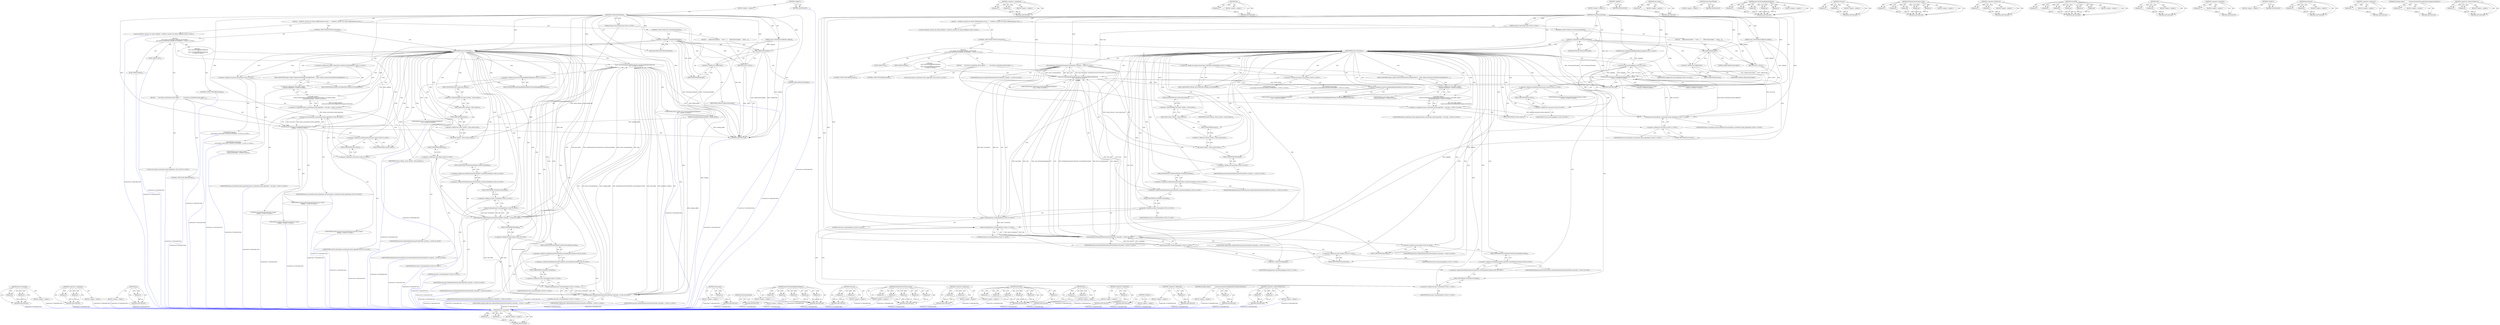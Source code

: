 digraph "&lt;operator&gt;.indirectFieldAccess" {
vulnerable_212 [label=<(METHOD,base.Unretained)>];
vulnerable_213 [label=<(PARAM,p1)>];
vulnerable_214 [label=<(PARAM,p2)>];
vulnerable_215 [label=<(BLOCK,&lt;empty&gt;,&lt;empty&gt;)>];
vulnerable_216 [label=<(METHOD_RETURN,ANY)>];
vulnerable_156 [label=<(METHOD,&lt;operator&gt;.assignment)>];
vulnerable_157 [label=<(PARAM,p1)>];
vulnerable_158 [label=<(PARAM,p2)>];
vulnerable_159 [label=<(BLOCK,&lt;empty&gt;,&lt;empty&gt;)>];
vulnerable_160 [label=<(METHOD_RETURN,ANY)>];
vulnerable_186 [label=<(METHOD,get)>];
vulnerable_187 [label=<(PARAM,p1)>];
vulnerable_188 [label=<(BLOCK,&lt;empty&gt;,&lt;empty&gt;)>];
vulnerable_189 [label=<(METHOD_RETURN,ANY)>];
vulnerable_6 [label=<(METHOD,&lt;global&gt;)<SUB>1</SUB>>];
vulnerable_7 [label=<(BLOCK,&lt;empty&gt;,&lt;empty&gt;)<SUB>1</SUB>>];
vulnerable_8 [label=<(METHOD,CreateSensorInternal)<SUB>1</SUB>>];
vulnerable_9 [label="<(PARAM,mojom::SensorType type)<SUB>2</SUB>>"];
vulnerable_10 [label="<(PARAM,mojo::ScopedSharedBufferMapping mapping)<SUB>3</SUB>>"];
vulnerable_11 [label=<(PARAM,const CreateSensorCallback&amp; callback)<SUB>4</SUB>>];
vulnerable_12 [label=<(BLOCK,{
   DCHECK_CALLED_ON_VALID_THREAD(thread_check...,{
   DCHECK_CALLED_ON_VALID_THREAD(thread_check...)<SUB>4</SUB>>];
vulnerable_13 [label="<(LOCAL,DCHECK_CALLED_ON_VALID_THREAD : DCHECK_CALLED_ON_VALID_THREAD)<SUB>5</SUB>>"];
vulnerable_14 [label=<(CONTROL_STRUCTURE,IF,if (!StartSensorThread()))<SUB>6</SUB>>];
vulnerable_15 [label=<(&lt;operator&gt;.logicalNot,!StartSensorThread())<SUB>6</SUB>>];
vulnerable_16 [label=<(StartSensorThread,StartSensorThread())<SUB>6</SUB>>];
vulnerable_17 [label=<(BLOCK,{
    callback.Run(nullptr);
    return;
  },{
    callback.Run(nullptr);
    return;
  })<SUB>6</SUB>>];
vulnerable_18 [label=<(Run,callback.Run(nullptr))<SUB>7</SUB>>];
vulnerable_19 [label=<(&lt;operator&gt;.fieldAccess,callback.Run)<SUB>7</SUB>>];
vulnerable_20 [label=<(IDENTIFIER,callback,callback.Run(nullptr))<SUB>7</SUB>>];
vulnerable_21 [label=<(FIELD_IDENTIFIER,Run,Run)<SUB>7</SUB>>];
vulnerable_22 [label=<(LITERAL,nullptr,callback.Run(nullptr))<SUB>7</SUB>>];
vulnerable_23 [label=<(RETURN,return;,return;)<SUB>8</SUB>>];
vulnerable_24 [label=<(CONTROL_STRUCTURE,SWITCH,switch(type))<SUB>11</SUB>>];
vulnerable_25 [label=<(IDENTIFIER,type,switch(type))<SUB>11</SUB>>];
vulnerable_26 [label="<(BLOCK,{
    case mojom::SensorType::LINEAR_ACCELERATI...,{
    case mojom::SensorType::LINEAR_ACCELERATI...)<SUB>11</SUB>>"];
vulnerable_27 [label=<(JUMP_TARGET,case)<SUB>12</SUB>>];
vulnerable_28 [label="<(&lt;operator&gt;.fieldAccess,mojom::SensorType::LINEAR_ACCELERATION)<SUB>12</SUB>>"];
vulnerable_29 [label="<(&lt;operator&gt;.fieldAccess,mojom::SensorType)<SUB>12</SUB>>"];
vulnerable_30 [label="<(IDENTIFIER,mojom,{
    case mojom::SensorType::LINEAR_ACCELERATI...)<SUB>12</SUB>>"];
vulnerable_31 [label="<(IDENTIFIER,SensorType,{
    case mojom::SensorType::LINEAR_ACCELERATI...)<SUB>12</SUB>>"];
vulnerable_32 [label=<(FIELD_IDENTIFIER,LINEAR_ACCELERATION,LINEAR_ACCELERATION)<SUB>12</SUB>>];
vulnerable_33 [label=<(BLOCK,{
      auto linear_acceleration_fusion_algorit...,{
      auto linear_acceleration_fusion_algorit...)<SUB>12</SUB>>];
vulnerable_34 [label="<(LOCAL,auto linear_acceleration_fusion_algorithm: auto)<SUB>13</SUB>>"];
vulnerable_35 [label="<(&lt;operator&gt;.assignment,linear_acceleration_fusion_algorithm = std::mak...)<SUB>13</SUB>>"];
vulnerable_36 [label="<(IDENTIFIER,linear_acceleration_fusion_algorithm,linear_acceleration_fusion_algorithm = std::mak...)<SUB>13</SUB>>"];
vulnerable_37 [label="<(std.make_unique&lt;
          LinearAccelerationFusionAlgorithmUsingAccelerometer&gt;,std::make_unique&lt;
          LinearAccelerationF...)<SUB>13</SUB>>"];
vulnerable_38 [label="<(&lt;operator&gt;.fieldAccess,std::make_unique&lt;
          LinearAccelerationF...)<SUB>13</SUB>>"];
vulnerable_39 [label="<(IDENTIFIER,std,std::make_unique&lt;
          LinearAccelerationF...)<SUB>13</SUB>>"];
vulnerable_40 [label=<(FIELD_IDENTIFIER,make_unique&lt;LinearAccelerationFusionAlgorithmUs...,make_unique&lt;LinearAccelerationFusionAlgorithmUs...)<SUB>13</SUB>>];
vulnerable_41 [label="<(PlatformSensorFusion.Create,PlatformSensorFusion::Create(
          std::mo...)<SUB>15</SUB>>"];
vulnerable_42 [label="<(&lt;operator&gt;.fieldAccess,PlatformSensorFusion::Create)<SUB>15</SUB>>"];
vulnerable_43 [label="<(IDENTIFIER,PlatformSensorFusion,PlatformSensorFusion::Create(
          std::mo...)<SUB>15</SUB>>"];
vulnerable_44 [label=<(FIELD_IDENTIFIER,Create,Create)<SUB>15</SUB>>];
vulnerable_45 [label="<(std.move,std::move(mapping))<SUB>16</SUB>>"];
vulnerable_46 [label="<(&lt;operator&gt;.fieldAccess,std::move)<SUB>16</SUB>>"];
vulnerable_47 [label="<(IDENTIFIER,std,std::move(mapping))<SUB>16</SUB>>"];
vulnerable_48 [label=<(FIELD_IDENTIFIER,move,move)<SUB>16</SUB>>];
vulnerable_49 [label="<(IDENTIFIER,mapping,std::move(mapping))<SUB>16</SUB>>"];
vulnerable_50 [label="<(LITERAL,this,PlatformSensorFusion::Create(
          std::mo...)<SUB>16</SUB>>"];
vulnerable_51 [label="<(std.move,std::move(linear_acceleration_fusion_algorithm))<SUB>17</SUB>>"];
vulnerable_52 [label="<(&lt;operator&gt;.fieldAccess,std::move)<SUB>17</SUB>>"];
vulnerable_53 [label="<(IDENTIFIER,std,std::move(linear_acceleration_fusion_algorithm))<SUB>17</SUB>>"];
vulnerable_54 [label=<(FIELD_IDENTIFIER,move,move)<SUB>17</SUB>>];
vulnerable_55 [label="<(IDENTIFIER,linear_acceleration_fusion_algorithm,std::move(linear_acceleration_fusion_algorithm))<SUB>17</SUB>>"];
vulnerable_56 [label="<(IDENTIFIER,callback,PlatformSensorFusion::Create(
          std::mo...)<SUB>17</SUB>>"];
vulnerable_57 [label=<(CONTROL_STRUCTURE,BREAK,break;)<SUB>18</SUB>>];
vulnerable_58 [label=<(JUMP_TARGET,default)<SUB>21</SUB>>];
vulnerable_59 [label="<(BLOCK,{
      base::PostTaskAndReplyWithResult(
     ...,{
      base::PostTaskAndReplyWithResult(
     ...)<SUB>21</SUB>>"];
vulnerable_60 [label="<(base.PostTaskAndReplyWithResult,base::PostTaskAndReplyWithResult(
          sen...)<SUB>22</SUB>>"];
vulnerable_61 [label="<(&lt;operator&gt;.fieldAccess,base::PostTaskAndReplyWithResult)<SUB>22</SUB>>"];
vulnerable_62 [label="<(IDENTIFIER,base,base::PostTaskAndReplyWithResult(
          sen...)<SUB>22</SUB>>"];
vulnerable_63 [label=<(FIELD_IDENTIFIER,PostTaskAndReplyWithResult,PostTaskAndReplyWithResult)<SUB>22</SUB>>];
vulnerable_64 [label=<(get,sensor_thread_-&gt;task_runner().get())<SUB>23</SUB>>];
vulnerable_65 [label=<(&lt;operator&gt;.fieldAccess,sensor_thread_-&gt;task_runner().get)<SUB>23</SUB>>];
vulnerable_66 [label=<(task_runner,sensor_thread_-&gt;task_runner())<SUB>23</SUB>>];
vulnerable_67 [label=<(&lt;operator&gt;.indirectFieldAccess,sensor_thread_-&gt;task_runner)<SUB>23</SUB>>];
vulnerable_68 [label=<(IDENTIFIER,sensor_thread_,sensor_thread_-&gt;task_runner())<SUB>23</SUB>>];
vulnerable_69 [label=<(FIELD_IDENTIFIER,task_runner,task_runner)<SUB>23</SUB>>];
vulnerable_70 [label=<(FIELD_IDENTIFIER,get,get)<SUB>23</SUB>>];
vulnerable_71 [label="<(IDENTIFIER,FROM_HERE,base::PostTaskAndReplyWithResult(
          sen...)<SUB>23</SUB>>"];
vulnerable_72 [label="<(base.Bind,base::Bind(&amp;PlatformSensorProviderWin::CreateSe...)<SUB>24</SUB>>"];
vulnerable_73 [label="<(&lt;operator&gt;.fieldAccess,base::Bind)<SUB>24</SUB>>"];
vulnerable_74 [label="<(IDENTIFIER,base,base::Bind(&amp;PlatformSensorProviderWin::CreateSe...)<SUB>24</SUB>>"];
vulnerable_75 [label=<(FIELD_IDENTIFIER,Bind,Bind)<SUB>24</SUB>>];
vulnerable_76 [label="<(&lt;operator&gt;.addressOf,&amp;PlatformSensorProviderWin::CreateSensorReader)<SUB>24</SUB>>"];
vulnerable_77 [label="<(&lt;operator&gt;.fieldAccess,PlatformSensorProviderWin::CreateSensorReader)<SUB>24</SUB>>"];
vulnerable_78 [label="<(IDENTIFIER,PlatformSensorProviderWin,base::Bind(&amp;PlatformSensorProviderWin::CreateSe...)<SUB>24</SUB>>"];
vulnerable_79 [label=<(FIELD_IDENTIFIER,CreateSensorReader,CreateSensorReader)<SUB>24</SUB>>];
vulnerable_80 [label="<(base.Unretained,base::Unretained(this))<SUB>25</SUB>>"];
vulnerable_81 [label="<(&lt;operator&gt;.fieldAccess,base::Unretained)<SUB>25</SUB>>"];
vulnerable_82 [label="<(IDENTIFIER,base,base::Unretained(this))<SUB>25</SUB>>"];
vulnerable_83 [label=<(FIELD_IDENTIFIER,Unretained,Unretained)<SUB>25</SUB>>];
vulnerable_84 [label="<(LITERAL,this,base::Unretained(this))<SUB>25</SUB>>"];
vulnerable_85 [label="<(IDENTIFIER,type,base::Bind(&amp;PlatformSensorProviderWin::CreateSe...)<SUB>25</SUB>>"];
vulnerable_86 [label="<(base.Bind,base::Bind(&amp;PlatformSensorProviderWin::SensorRe...)<SUB>26</SUB>>"];
vulnerable_87 [label="<(&lt;operator&gt;.fieldAccess,base::Bind)<SUB>26</SUB>>"];
vulnerable_88 [label="<(IDENTIFIER,base,base::Bind(&amp;PlatformSensorProviderWin::SensorRe...)<SUB>26</SUB>>"];
vulnerable_89 [label=<(FIELD_IDENTIFIER,Bind,Bind)<SUB>26</SUB>>];
vulnerable_90 [label="<(&lt;operator&gt;.addressOf,&amp;PlatformSensorProviderWin::SensorReaderCreated)<SUB>26</SUB>>"];
vulnerable_91 [label="<(&lt;operator&gt;.fieldAccess,PlatformSensorProviderWin::SensorReaderCreated)<SUB>26</SUB>>"];
vulnerable_92 [label="<(IDENTIFIER,PlatformSensorProviderWin,base::Bind(&amp;PlatformSensorProviderWin::SensorRe...)<SUB>26</SUB>>"];
vulnerable_93 [label=<(FIELD_IDENTIFIER,SensorReaderCreated,SensorReaderCreated)<SUB>26</SUB>>];
vulnerable_94 [label="<(base.Unretained,base::Unretained(this))<SUB>27</SUB>>"];
vulnerable_95 [label="<(&lt;operator&gt;.fieldAccess,base::Unretained)<SUB>27</SUB>>"];
vulnerable_96 [label="<(IDENTIFIER,base,base::Unretained(this))<SUB>27</SUB>>"];
vulnerable_97 [label=<(FIELD_IDENTIFIER,Unretained,Unretained)<SUB>27</SUB>>];
vulnerable_98 [label="<(LITERAL,this,base::Unretained(this))<SUB>27</SUB>>"];
vulnerable_99 [label="<(IDENTIFIER,type,base::Bind(&amp;PlatformSensorProviderWin::SensorRe...)<SUB>27</SUB>>"];
vulnerable_100 [label="<(base.Passed,base::Passed(&amp;mapping))<SUB>27</SUB>>"];
vulnerable_101 [label="<(&lt;operator&gt;.fieldAccess,base::Passed)<SUB>27</SUB>>"];
vulnerable_102 [label="<(IDENTIFIER,base,base::Passed(&amp;mapping))<SUB>27</SUB>>"];
vulnerable_103 [label=<(FIELD_IDENTIFIER,Passed,Passed)<SUB>27</SUB>>];
vulnerable_104 [label=<(&lt;operator&gt;.addressOf,&amp;mapping)<SUB>27</SUB>>];
vulnerable_105 [label="<(IDENTIFIER,mapping,base::Passed(&amp;mapping))<SUB>27</SUB>>"];
vulnerable_106 [label="<(IDENTIFIER,callback,base::Bind(&amp;PlatformSensorProviderWin::SensorRe...)<SUB>28</SUB>>"];
vulnerable_107 [label=<(CONTROL_STRUCTURE,BREAK,break;)<SUB>29</SUB>>];
vulnerable_108 [label=<(METHOD_RETURN,void)<SUB>1</SUB>>];
vulnerable_110 [label=<(METHOD_RETURN,ANY)<SUB>1</SUB>>];
vulnerable_190 [label=<(METHOD,task_runner)>];
vulnerable_191 [label=<(PARAM,p1)>];
vulnerable_192 [label=<(BLOCK,&lt;empty&gt;,&lt;empty&gt;)>];
vulnerable_193 [label=<(METHOD_RETURN,ANY)>];
vulnerable_143 [label=<(METHOD,StartSensorThread)>];
vulnerable_144 [label=<(BLOCK,&lt;empty&gt;,&lt;empty&gt;)>];
vulnerable_145 [label=<(METHOD_RETURN,ANY)>];
vulnerable_178 [label=<(METHOD,base.PostTaskAndReplyWithResult)>];
vulnerable_179 [label=<(PARAM,p1)>];
vulnerable_180 [label=<(PARAM,p2)>];
vulnerable_181 [label=<(PARAM,p3)>];
vulnerable_182 [label=<(PARAM,p4)>];
vulnerable_183 [label=<(PARAM,p5)>];
vulnerable_184 [label=<(BLOCK,&lt;empty&gt;,&lt;empty&gt;)>];
vulnerable_185 [label=<(METHOD_RETURN,ANY)>];
vulnerable_173 [label=<(METHOD,std.move)>];
vulnerable_174 [label=<(PARAM,p1)>];
vulnerable_175 [label=<(PARAM,p2)>];
vulnerable_176 [label=<(BLOCK,&lt;empty&gt;,&lt;empty&gt;)>];
vulnerable_177 [label=<(METHOD_RETURN,ANY)>];
vulnerable_165 [label=<(METHOD,PlatformSensorFusion.Create)>];
vulnerable_166 [label=<(PARAM,p1)>];
vulnerable_167 [label=<(PARAM,p2)>];
vulnerable_168 [label=<(PARAM,p3)>];
vulnerable_169 [label=<(PARAM,p4)>];
vulnerable_170 [label=<(PARAM,p5)>];
vulnerable_171 [label=<(BLOCK,&lt;empty&gt;,&lt;empty&gt;)>];
vulnerable_172 [label=<(METHOD_RETURN,ANY)>];
vulnerable_151 [label=<(METHOD,&lt;operator&gt;.fieldAccess)>];
vulnerable_152 [label=<(PARAM,p1)>];
vulnerable_153 [label=<(PARAM,p2)>];
vulnerable_154 [label=<(BLOCK,&lt;empty&gt;,&lt;empty&gt;)>];
vulnerable_155 [label=<(METHOD_RETURN,ANY)>];
vulnerable_199 [label=<(METHOD,base.Bind)>];
vulnerable_200 [label=<(PARAM,p1)>];
vulnerable_201 [label=<(PARAM,p2)>];
vulnerable_202 [label=<(PARAM,p3)>];
vulnerable_203 [label=<(PARAM,p4)>];
vulnerable_204 [label=<(PARAM,p5)>];
vulnerable_205 [label=<(PARAM,p6)>];
vulnerable_206 [label=<(BLOCK,&lt;empty&gt;,&lt;empty&gt;)>];
vulnerable_207 [label=<(METHOD_RETURN,ANY)>];
vulnerable_146 [label=<(METHOD,Run)>];
vulnerable_147 [label=<(PARAM,p1)>];
vulnerable_148 [label=<(PARAM,p2)>];
vulnerable_149 [label=<(BLOCK,&lt;empty&gt;,&lt;empty&gt;)>];
vulnerable_150 [label=<(METHOD_RETURN,ANY)>];
vulnerable_139 [label=<(METHOD,&lt;operator&gt;.logicalNot)>];
vulnerable_140 [label=<(PARAM,p1)>];
vulnerable_141 [label=<(BLOCK,&lt;empty&gt;,&lt;empty&gt;)>];
vulnerable_142 [label=<(METHOD_RETURN,ANY)>];
vulnerable_133 [label=<(METHOD,&lt;global&gt;)<SUB>1</SUB>>];
vulnerable_134 [label=<(BLOCK,&lt;empty&gt;,&lt;empty&gt;)>];
vulnerable_135 [label=<(METHOD_RETURN,ANY)>];
vulnerable_217 [label=<(METHOD,base.Passed)>];
vulnerable_218 [label=<(PARAM,p1)>];
vulnerable_219 [label=<(PARAM,p2)>];
vulnerable_220 [label=<(BLOCK,&lt;empty&gt;,&lt;empty&gt;)>];
vulnerable_221 [label=<(METHOD_RETURN,ANY)>];
vulnerable_208 [label=<(METHOD,&lt;operator&gt;.addressOf)>];
vulnerable_209 [label=<(PARAM,p1)>];
vulnerable_210 [label=<(BLOCK,&lt;empty&gt;,&lt;empty&gt;)>];
vulnerable_211 [label=<(METHOD_RETURN,ANY)>];
vulnerable_161 [label=<(METHOD,std.make_unique&lt;
          LinearAccelerationFusionAlgorithmUsingAccelerometer&gt;)>];
vulnerable_162 [label=<(PARAM,p1)>];
vulnerable_163 [label=<(BLOCK,&lt;empty&gt;,&lt;empty&gt;)>];
vulnerable_164 [label=<(METHOD_RETURN,ANY)>];
vulnerable_194 [label=<(METHOD,&lt;operator&gt;.indirectFieldAccess)>];
vulnerable_195 [label=<(PARAM,p1)>];
vulnerable_196 [label=<(PARAM,p2)>];
vulnerable_197 [label=<(BLOCK,&lt;empty&gt;,&lt;empty&gt;)>];
vulnerable_198 [label=<(METHOD_RETURN,ANY)>];
fixed_203 [label=<(METHOD,base.Unretained)>];
fixed_204 [label=<(PARAM,p1)>];
fixed_205 [label=<(PARAM,p2)>];
fixed_206 [label=<(BLOCK,&lt;empty&gt;,&lt;empty&gt;)>];
fixed_207 [label=<(METHOD_RETURN,ANY)>];
fixed_147 [label=<(METHOD,&lt;operator&gt;.assignment)>];
fixed_148 [label=<(PARAM,p1)>];
fixed_149 [label=<(PARAM,p2)>];
fixed_150 [label=<(BLOCK,&lt;empty&gt;,&lt;empty&gt;)>];
fixed_151 [label=<(METHOD_RETURN,ANY)>];
fixed_177 [label=<(METHOD,get)>];
fixed_178 [label=<(PARAM,p1)>];
fixed_179 [label=<(BLOCK,&lt;empty&gt;,&lt;empty&gt;)>];
fixed_180 [label=<(METHOD_RETURN,ANY)>];
fixed_6 [label=<(METHOD,&lt;global&gt;)<SUB>1</SUB>>];
fixed_7 [label=<(BLOCK,&lt;empty&gt;,&lt;empty&gt;)<SUB>1</SUB>>];
fixed_8 [label=<(METHOD,CreateSensorInternal)<SUB>1</SUB>>];
fixed_9 [label="<(PARAM,mojom::SensorType type)<SUB>2</SUB>>"];
fixed_10 [label=<(PARAM,SensorReadingSharedBuffer* reading_buffer)<SUB>3</SUB>>];
fixed_11 [label=<(PARAM,const CreateSensorCallback&amp; callback)<SUB>4</SUB>>];
fixed_12 [label=<(BLOCK,{
   DCHECK_CALLED_ON_VALID_THREAD(thread_check...,{
   DCHECK_CALLED_ON_VALID_THREAD(thread_check...)<SUB>4</SUB>>];
fixed_13 [label="<(LOCAL,DCHECK_CALLED_ON_VALID_THREAD : DCHECK_CALLED_ON_VALID_THREAD)<SUB>5</SUB>>"];
fixed_14 [label=<(CONTROL_STRUCTURE,IF,if (!StartSensorThread()))<SUB>6</SUB>>];
fixed_15 [label=<(&lt;operator&gt;.logicalNot,!StartSensorThread())<SUB>6</SUB>>];
fixed_16 [label=<(StartSensorThread,StartSensorThread())<SUB>6</SUB>>];
fixed_17 [label=<(BLOCK,{
    callback.Run(nullptr);
    return;
  },{
    callback.Run(nullptr);
    return;
  })<SUB>6</SUB>>];
fixed_18 [label=<(Run,callback.Run(nullptr))<SUB>7</SUB>>];
fixed_19 [label=<(&lt;operator&gt;.fieldAccess,callback.Run)<SUB>7</SUB>>];
fixed_20 [label=<(IDENTIFIER,callback,callback.Run(nullptr))<SUB>7</SUB>>];
fixed_21 [label=<(FIELD_IDENTIFIER,Run,Run)<SUB>7</SUB>>];
fixed_22 [label=<(LITERAL,nullptr,callback.Run(nullptr))<SUB>7</SUB>>];
fixed_23 [label=<(RETURN,return;,return;)<SUB>8</SUB>>];
fixed_24 [label=<(CONTROL_STRUCTURE,SWITCH,switch(type))<SUB>11</SUB>>];
fixed_25 [label=<(IDENTIFIER,type,switch(type))<SUB>11</SUB>>];
fixed_26 [label="<(BLOCK,{
    case mojom::SensorType::LINEAR_ACCELERATI...,{
    case mojom::SensorType::LINEAR_ACCELERATI...)<SUB>11</SUB>>"];
fixed_27 [label=<(JUMP_TARGET,case)<SUB>12</SUB>>];
fixed_28 [label="<(&lt;operator&gt;.fieldAccess,mojom::SensorType::LINEAR_ACCELERATION)<SUB>12</SUB>>"];
fixed_29 [label="<(&lt;operator&gt;.fieldAccess,mojom::SensorType)<SUB>12</SUB>>"];
fixed_30 [label="<(IDENTIFIER,mojom,{
    case mojom::SensorType::LINEAR_ACCELERATI...)<SUB>12</SUB>>"];
fixed_31 [label="<(IDENTIFIER,SensorType,{
    case mojom::SensorType::LINEAR_ACCELERATI...)<SUB>12</SUB>>"];
fixed_32 [label=<(FIELD_IDENTIFIER,LINEAR_ACCELERATION,LINEAR_ACCELERATION)<SUB>12</SUB>>];
fixed_33 [label=<(BLOCK,{
      auto linear_acceleration_fusion_algorit...,{
      auto linear_acceleration_fusion_algorit...)<SUB>12</SUB>>];
fixed_34 [label="<(LOCAL,auto linear_acceleration_fusion_algorithm: auto)<SUB>13</SUB>>"];
fixed_35 [label="<(&lt;operator&gt;.assignment,linear_acceleration_fusion_algorithm = std::mak...)<SUB>13</SUB>>"];
fixed_36 [label="<(IDENTIFIER,linear_acceleration_fusion_algorithm,linear_acceleration_fusion_algorithm = std::mak...)<SUB>13</SUB>>"];
fixed_37 [label="<(std.make_unique&lt;
          LinearAccelerationFusionAlgorithmUsingAccelerometer&gt;,std::make_unique&lt;
          LinearAccelerationF...)<SUB>13</SUB>>"];
fixed_38 [label="<(&lt;operator&gt;.fieldAccess,std::make_unique&lt;
          LinearAccelerationF...)<SUB>13</SUB>>"];
fixed_39 [label="<(IDENTIFIER,std,std::make_unique&lt;
          LinearAccelerationF...)<SUB>13</SUB>>"];
fixed_40 [label=<(FIELD_IDENTIFIER,make_unique&lt;LinearAccelerationFusionAlgorithmUs...,make_unique&lt;LinearAccelerationFusionAlgorithmUs...)<SUB>13</SUB>>];
fixed_41 [label="<(PlatformSensorFusion.Create,PlatformSensorFusion::Create(
          reading...)<SUB>15</SUB>>"];
fixed_42 [label="<(&lt;operator&gt;.fieldAccess,PlatformSensorFusion::Create)<SUB>15</SUB>>"];
fixed_43 [label="<(IDENTIFIER,PlatformSensorFusion,PlatformSensorFusion::Create(
          reading...)<SUB>15</SUB>>"];
fixed_44 [label=<(FIELD_IDENTIFIER,Create,Create)<SUB>15</SUB>>];
fixed_45 [label="<(IDENTIFIER,reading_buffer,PlatformSensorFusion::Create(
          reading...)<SUB>16</SUB>>"];
fixed_46 [label="<(LITERAL,this,PlatformSensorFusion::Create(
          reading...)<SUB>16</SUB>>"];
fixed_47 [label="<(std.move,std::move(linear_acceleration_fusion_algorithm))<SUB>16</SUB>>"];
fixed_48 [label="<(&lt;operator&gt;.fieldAccess,std::move)<SUB>16</SUB>>"];
fixed_49 [label="<(IDENTIFIER,std,std::move(linear_acceleration_fusion_algorithm))<SUB>16</SUB>>"];
fixed_50 [label=<(FIELD_IDENTIFIER,move,move)<SUB>16</SUB>>];
fixed_51 [label="<(IDENTIFIER,linear_acceleration_fusion_algorithm,std::move(linear_acceleration_fusion_algorithm))<SUB>16</SUB>>"];
fixed_52 [label="<(IDENTIFIER,callback,PlatformSensorFusion::Create(
          reading...)<SUB>17</SUB>>"];
fixed_53 [label=<(CONTROL_STRUCTURE,BREAK,break;)<SUB>18</SUB>>];
fixed_54 [label=<(JUMP_TARGET,default)<SUB>21</SUB>>];
fixed_55 [label="<(BLOCK,{
      base::PostTaskAndReplyWithResult(
     ...,{
      base::PostTaskAndReplyWithResult(
     ...)<SUB>21</SUB>>"];
fixed_56 [label="<(base.PostTaskAndReplyWithResult,base::PostTaskAndReplyWithResult(
          sen...)<SUB>22</SUB>>"];
fixed_57 [label="<(&lt;operator&gt;.fieldAccess,base::PostTaskAndReplyWithResult)<SUB>22</SUB>>"];
fixed_58 [label="<(IDENTIFIER,base,base::PostTaskAndReplyWithResult(
          sen...)<SUB>22</SUB>>"];
fixed_59 [label=<(FIELD_IDENTIFIER,PostTaskAndReplyWithResult,PostTaskAndReplyWithResult)<SUB>22</SUB>>];
fixed_60 [label=<(get,sensor_thread_-&gt;task_runner().get())<SUB>23</SUB>>];
fixed_61 [label=<(&lt;operator&gt;.fieldAccess,sensor_thread_-&gt;task_runner().get)<SUB>23</SUB>>];
fixed_62 [label=<(task_runner,sensor_thread_-&gt;task_runner())<SUB>23</SUB>>];
fixed_63 [label=<(&lt;operator&gt;.indirectFieldAccess,sensor_thread_-&gt;task_runner)<SUB>23</SUB>>];
fixed_64 [label=<(IDENTIFIER,sensor_thread_,sensor_thread_-&gt;task_runner())<SUB>23</SUB>>];
fixed_65 [label=<(FIELD_IDENTIFIER,task_runner,task_runner)<SUB>23</SUB>>];
fixed_66 [label=<(FIELD_IDENTIFIER,get,get)<SUB>23</SUB>>];
fixed_67 [label="<(IDENTIFIER,FROM_HERE,base::PostTaskAndReplyWithResult(
          sen...)<SUB>23</SUB>>"];
fixed_68 [label="<(base.Bind,base::Bind(&amp;PlatformSensorProviderWin::CreateSe...)<SUB>24</SUB>>"];
fixed_69 [label="<(&lt;operator&gt;.fieldAccess,base::Bind)<SUB>24</SUB>>"];
fixed_70 [label="<(IDENTIFIER,base,base::Bind(&amp;PlatformSensorProviderWin::CreateSe...)<SUB>24</SUB>>"];
fixed_71 [label=<(FIELD_IDENTIFIER,Bind,Bind)<SUB>24</SUB>>];
fixed_72 [label="<(&lt;operator&gt;.addressOf,&amp;PlatformSensorProviderWin::CreateSensorReader)<SUB>24</SUB>>"];
fixed_73 [label="<(&lt;operator&gt;.fieldAccess,PlatformSensorProviderWin::CreateSensorReader)<SUB>24</SUB>>"];
fixed_74 [label="<(IDENTIFIER,PlatformSensorProviderWin,base::Bind(&amp;PlatformSensorProviderWin::CreateSe...)<SUB>24</SUB>>"];
fixed_75 [label=<(FIELD_IDENTIFIER,CreateSensorReader,CreateSensorReader)<SUB>24</SUB>>];
fixed_76 [label="<(base.Unretained,base::Unretained(this))<SUB>25</SUB>>"];
fixed_77 [label="<(&lt;operator&gt;.fieldAccess,base::Unretained)<SUB>25</SUB>>"];
fixed_78 [label="<(IDENTIFIER,base,base::Unretained(this))<SUB>25</SUB>>"];
fixed_79 [label=<(FIELD_IDENTIFIER,Unretained,Unretained)<SUB>25</SUB>>];
fixed_80 [label="<(LITERAL,this,base::Unretained(this))<SUB>25</SUB>>"];
fixed_81 [label="<(IDENTIFIER,type,base::Bind(&amp;PlatformSensorProviderWin::CreateSe...)<SUB>25</SUB>>"];
fixed_82 [label="<(base.Bind,base::Bind(&amp;PlatformSensorProviderWin::SensorRe...)<SUB>26</SUB>>"];
fixed_83 [label="<(&lt;operator&gt;.fieldAccess,base::Bind)<SUB>26</SUB>>"];
fixed_84 [label="<(IDENTIFIER,base,base::Bind(&amp;PlatformSensorProviderWin::SensorRe...)<SUB>26</SUB>>"];
fixed_85 [label=<(FIELD_IDENTIFIER,Bind,Bind)<SUB>26</SUB>>];
fixed_86 [label="<(&lt;operator&gt;.addressOf,&amp;PlatformSensorProviderWin::SensorReaderCreated)<SUB>26</SUB>>"];
fixed_87 [label="<(&lt;operator&gt;.fieldAccess,PlatformSensorProviderWin::SensorReaderCreated)<SUB>26</SUB>>"];
fixed_88 [label="<(IDENTIFIER,PlatformSensorProviderWin,base::Bind(&amp;PlatformSensorProviderWin::SensorRe...)<SUB>26</SUB>>"];
fixed_89 [label=<(FIELD_IDENTIFIER,SensorReaderCreated,SensorReaderCreated)<SUB>26</SUB>>];
fixed_90 [label="<(base.Unretained,base::Unretained(this))<SUB>27</SUB>>"];
fixed_91 [label="<(&lt;operator&gt;.fieldAccess,base::Unretained)<SUB>27</SUB>>"];
fixed_92 [label="<(IDENTIFIER,base,base::Unretained(this))<SUB>27</SUB>>"];
fixed_93 [label=<(FIELD_IDENTIFIER,Unretained,Unretained)<SUB>27</SUB>>];
fixed_94 [label="<(LITERAL,this,base::Unretained(this))<SUB>27</SUB>>"];
fixed_95 [label="<(IDENTIFIER,type,base::Bind(&amp;PlatformSensorProviderWin::SensorRe...)<SUB>27</SUB>>"];
fixed_96 [label="<(IDENTIFIER,reading_buffer,base::Bind(&amp;PlatformSensorProviderWin::SensorRe...)<SUB>27</SUB>>"];
fixed_97 [label="<(IDENTIFIER,callback,base::Bind(&amp;PlatformSensorProviderWin::SensorRe...)<SUB>27</SUB>>"];
fixed_98 [label=<(CONTROL_STRUCTURE,BREAK,break;)<SUB>28</SUB>>];
fixed_99 [label=<(METHOD_RETURN,void)<SUB>1</SUB>>];
fixed_101 [label=<(METHOD_RETURN,ANY)<SUB>1</SUB>>];
fixed_181 [label=<(METHOD,task_runner)>];
fixed_182 [label=<(PARAM,p1)>];
fixed_183 [label=<(BLOCK,&lt;empty&gt;,&lt;empty&gt;)>];
fixed_184 [label=<(METHOD_RETURN,ANY)>];
fixed_134 [label=<(METHOD,StartSensorThread)>];
fixed_135 [label=<(BLOCK,&lt;empty&gt;,&lt;empty&gt;)>];
fixed_136 [label=<(METHOD_RETURN,ANY)>];
fixed_169 [label=<(METHOD,base.PostTaskAndReplyWithResult)>];
fixed_170 [label=<(PARAM,p1)>];
fixed_171 [label=<(PARAM,p2)>];
fixed_172 [label=<(PARAM,p3)>];
fixed_173 [label=<(PARAM,p4)>];
fixed_174 [label=<(PARAM,p5)>];
fixed_175 [label=<(BLOCK,&lt;empty&gt;,&lt;empty&gt;)>];
fixed_176 [label=<(METHOD_RETURN,ANY)>];
fixed_164 [label=<(METHOD,std.move)>];
fixed_165 [label=<(PARAM,p1)>];
fixed_166 [label=<(PARAM,p2)>];
fixed_167 [label=<(BLOCK,&lt;empty&gt;,&lt;empty&gt;)>];
fixed_168 [label=<(METHOD_RETURN,ANY)>];
fixed_156 [label=<(METHOD,PlatformSensorFusion.Create)>];
fixed_157 [label=<(PARAM,p1)>];
fixed_158 [label=<(PARAM,p2)>];
fixed_159 [label=<(PARAM,p3)>];
fixed_160 [label=<(PARAM,p4)>];
fixed_161 [label=<(PARAM,p5)>];
fixed_162 [label=<(BLOCK,&lt;empty&gt;,&lt;empty&gt;)>];
fixed_163 [label=<(METHOD_RETURN,ANY)>];
fixed_142 [label=<(METHOD,&lt;operator&gt;.fieldAccess)>];
fixed_143 [label=<(PARAM,p1)>];
fixed_144 [label=<(PARAM,p2)>];
fixed_145 [label=<(BLOCK,&lt;empty&gt;,&lt;empty&gt;)>];
fixed_146 [label=<(METHOD_RETURN,ANY)>];
fixed_190 [label=<(METHOD,base.Bind)>];
fixed_191 [label=<(PARAM,p1)>];
fixed_192 [label=<(PARAM,p2)>];
fixed_193 [label=<(PARAM,p3)>];
fixed_194 [label=<(PARAM,p4)>];
fixed_195 [label=<(PARAM,p5)>];
fixed_196 [label=<(PARAM,p6)>];
fixed_197 [label=<(BLOCK,&lt;empty&gt;,&lt;empty&gt;)>];
fixed_198 [label=<(METHOD_RETURN,ANY)>];
fixed_137 [label=<(METHOD,Run)>];
fixed_138 [label=<(PARAM,p1)>];
fixed_139 [label=<(PARAM,p2)>];
fixed_140 [label=<(BLOCK,&lt;empty&gt;,&lt;empty&gt;)>];
fixed_141 [label=<(METHOD_RETURN,ANY)>];
fixed_130 [label=<(METHOD,&lt;operator&gt;.logicalNot)>];
fixed_131 [label=<(PARAM,p1)>];
fixed_132 [label=<(BLOCK,&lt;empty&gt;,&lt;empty&gt;)>];
fixed_133 [label=<(METHOD_RETURN,ANY)>];
fixed_124 [label=<(METHOD,&lt;global&gt;)<SUB>1</SUB>>];
fixed_125 [label=<(BLOCK,&lt;empty&gt;,&lt;empty&gt;)>];
fixed_126 [label=<(METHOD_RETURN,ANY)>];
fixed_199 [label=<(METHOD,&lt;operator&gt;.addressOf)>];
fixed_200 [label=<(PARAM,p1)>];
fixed_201 [label=<(BLOCK,&lt;empty&gt;,&lt;empty&gt;)>];
fixed_202 [label=<(METHOD_RETURN,ANY)>];
fixed_152 [label=<(METHOD,std.make_unique&lt;
          LinearAccelerationFusionAlgorithmUsingAccelerometer&gt;)>];
fixed_153 [label=<(PARAM,p1)>];
fixed_154 [label=<(BLOCK,&lt;empty&gt;,&lt;empty&gt;)>];
fixed_155 [label=<(METHOD_RETURN,ANY)>];
fixed_185 [label=<(METHOD,&lt;operator&gt;.indirectFieldAccess)>];
fixed_186 [label=<(PARAM,p1)>];
fixed_187 [label=<(PARAM,p2)>];
fixed_188 [label=<(BLOCK,&lt;empty&gt;,&lt;empty&gt;)>];
fixed_189 [label=<(METHOD_RETURN,ANY)>];
vulnerable_212 -> vulnerable_213  [key=0, label="AST: "];
vulnerable_212 -> vulnerable_213  [key=1, label="DDG: "];
vulnerable_212 -> vulnerable_215  [key=0, label="AST: "];
vulnerable_212 -> vulnerable_214  [key=0, label="AST: "];
vulnerable_212 -> vulnerable_214  [key=1, label="DDG: "];
vulnerable_212 -> vulnerable_216  [key=0, label="AST: "];
vulnerable_212 -> vulnerable_216  [key=1, label="CFG: "];
vulnerable_213 -> vulnerable_216  [key=0, label="DDG: p1"];
vulnerable_214 -> vulnerable_216  [key=0, label="DDG: p2"];
vulnerable_156 -> vulnerable_157  [key=0, label="AST: "];
vulnerable_156 -> vulnerable_157  [key=1, label="DDG: "];
vulnerable_156 -> vulnerable_159  [key=0, label="AST: "];
vulnerable_156 -> vulnerable_158  [key=0, label="AST: "];
vulnerable_156 -> vulnerable_158  [key=1, label="DDG: "];
vulnerable_156 -> vulnerable_160  [key=0, label="AST: "];
vulnerable_156 -> vulnerable_160  [key=1, label="CFG: "];
vulnerable_157 -> vulnerable_160  [key=0, label="DDG: p1"];
vulnerable_158 -> vulnerable_160  [key=0, label="DDG: p2"];
vulnerable_186 -> vulnerable_187  [key=0, label="AST: "];
vulnerable_186 -> vulnerable_187  [key=1, label="DDG: "];
vulnerable_186 -> vulnerable_188  [key=0, label="AST: "];
vulnerable_186 -> vulnerable_189  [key=0, label="AST: "];
vulnerable_186 -> vulnerable_189  [key=1, label="CFG: "];
vulnerable_187 -> vulnerable_189  [key=0, label="DDG: p1"];
vulnerable_6 -> vulnerable_7  [key=0, label="AST: "];
vulnerable_6 -> vulnerable_110  [key=0, label="AST: "];
vulnerable_6 -> vulnerable_110  [key=1, label="CFG: "];
vulnerable_7 -> vulnerable_8  [key=0, label="AST: "];
vulnerable_8 -> vulnerable_9  [key=0, label="AST: "];
vulnerable_8 -> vulnerable_9  [key=1, label="DDG: "];
vulnerable_8 -> vulnerable_10  [key=0, label="AST: "];
vulnerable_8 -> vulnerable_10  [key=1, label="DDG: "];
vulnerable_8 -> vulnerable_11  [key=0, label="AST: "];
vulnerable_8 -> vulnerable_11  [key=1, label="DDG: "];
vulnerable_8 -> vulnerable_12  [key=0, label="AST: "];
vulnerable_8 -> vulnerable_108  [key=0, label="AST: "];
vulnerable_8 -> vulnerable_16  [key=0, label="CFG: "];
vulnerable_8 -> vulnerable_25  [key=0, label="DDG: "];
vulnerable_8 -> vulnerable_15  [key=0, label="DDG: "];
vulnerable_8 -> vulnerable_23  [key=0, label="DDG: "];
vulnerable_8 -> vulnerable_18  [key=0, label="DDG: "];
vulnerable_8 -> vulnerable_41  [key=0, label="DDG: "];
vulnerable_8 -> vulnerable_60  [key=0, label="DDG: "];
vulnerable_8 -> vulnerable_45  [key=0, label="DDG: "];
vulnerable_8 -> vulnerable_51  [key=0, label="DDG: "];
vulnerable_8 -> vulnerable_72  [key=0, label="DDG: "];
vulnerable_8 -> vulnerable_86  [key=0, label="DDG: "];
vulnerable_8 -> vulnerable_80  [key=0, label="DDG: "];
vulnerable_8 -> vulnerable_94  [key=0, label="DDG: "];
vulnerable_8 -> vulnerable_100  [key=0, label="DDG: "];
vulnerable_9 -> vulnerable_108  [key=0, label="DDG: type"];
vulnerable_9 -> vulnerable_72  [key=0, label="DDG: type"];
vulnerable_10 -> vulnerable_108  [key=0, label="DDG: mapping"];
vulnerable_10 -> vulnerable_45  [key=0, label="DDG: mapping"];
vulnerable_10 -> vulnerable_100  [key=0, label="DDG: mapping"];
vulnerable_11 -> vulnerable_108  [key=0, label="DDG: callback"];
vulnerable_11 -> vulnerable_18  [key=0, label="DDG: callback"];
vulnerable_11 -> vulnerable_41  [key=0, label="DDG: callback"];
vulnerable_11 -> vulnerable_86  [key=0, label="DDG: callback"];
vulnerable_12 -> vulnerable_13  [key=0, label="AST: "];
vulnerable_12 -> vulnerable_14  [key=0, label="AST: "];
vulnerable_12 -> vulnerable_24  [key=0, label="AST: "];
vulnerable_14 -> vulnerable_15  [key=0, label="AST: "];
vulnerable_14 -> vulnerable_17  [key=0, label="AST: "];
vulnerable_15 -> vulnerable_16  [key=0, label="AST: "];
vulnerable_15 -> vulnerable_25  [key=0, label="CFG: "];
vulnerable_15 -> vulnerable_25  [key=1, label="CDG: "];
vulnerable_15 -> vulnerable_21  [key=0, label="CFG: "];
vulnerable_15 -> vulnerable_21  [key=1, label="CDG: "];
vulnerable_15 -> vulnerable_108  [key=0, label="DDG: StartSensorThread()"];
vulnerable_15 -> vulnerable_108  [key=1, label="DDG: !StartSensorThread()"];
vulnerable_15 -> vulnerable_19  [key=0, label="CDG: "];
vulnerable_15 -> vulnerable_18  [key=0, label="CDG: "];
vulnerable_15 -> vulnerable_23  [key=0, label="CDG: "];
vulnerable_16 -> vulnerable_15  [key=0, label="CFG: "];
vulnerable_17 -> vulnerable_18  [key=0, label="AST: "];
vulnerable_17 -> vulnerable_23  [key=0, label="AST: "];
vulnerable_18 -> vulnerable_19  [key=0, label="AST: "];
vulnerable_18 -> vulnerable_22  [key=0, label="AST: "];
vulnerable_18 -> vulnerable_23  [key=0, label="CFG: "];
vulnerable_18 -> vulnerable_108  [key=0, label="DDG: callback.Run"];
vulnerable_18 -> vulnerable_108  [key=1, label="DDG: callback.Run(nullptr)"];
vulnerable_19 -> vulnerable_20  [key=0, label="AST: "];
vulnerable_19 -> vulnerable_21  [key=0, label="AST: "];
vulnerable_19 -> vulnerable_18  [key=0, label="CFG: "];
vulnerable_21 -> vulnerable_19  [key=0, label="CFG: "];
vulnerable_23 -> vulnerable_108  [key=0, label="CFG: "];
vulnerable_23 -> vulnerable_108  [key=1, label="DDG: &lt;RET&gt;"];
vulnerable_24 -> vulnerable_25  [key=0, label="AST: "];
vulnerable_24 -> vulnerable_26  [key=0, label="AST: "];
vulnerable_25 -> vulnerable_29  [key=0, label="CFG: "];
vulnerable_25 -> vulnerable_29  [key=1, label="CDG: "];
vulnerable_25 -> vulnerable_63  [key=0, label="CFG: "];
vulnerable_25 -> vulnerable_63  [key=1, label="CDG: "];
vulnerable_25 -> vulnerable_94  [key=0, label="CDG: "];
vulnerable_25 -> vulnerable_48  [key=0, label="CDG: "];
vulnerable_25 -> vulnerable_32  [key=0, label="CDG: "];
vulnerable_25 -> vulnerable_60  [key=0, label="CDG: "];
vulnerable_25 -> vulnerable_73  [key=0, label="CDG: "];
vulnerable_25 -> vulnerable_77  [key=0, label="CDG: "];
vulnerable_25 -> vulnerable_64  [key=0, label="CDG: "];
vulnerable_25 -> vulnerable_42  [key=0, label="CDG: "];
vulnerable_25 -> vulnerable_51  [key=0, label="CDG: "];
vulnerable_25 -> vulnerable_89  [key=0, label="CDG: "];
vulnerable_25 -> vulnerable_28  [key=0, label="CDG: "];
vulnerable_25 -> vulnerable_66  [key=0, label="CDG: "];
vulnerable_25 -> vulnerable_75  [key=0, label="CDG: "];
vulnerable_25 -> vulnerable_52  [key=0, label="CDG: "];
vulnerable_25 -> vulnerable_37  [key=0, label="CDG: "];
vulnerable_25 -> vulnerable_46  [key=0, label="CDG: "];
vulnerable_25 -> vulnerable_81  [key=0, label="CDG: "];
vulnerable_25 -> vulnerable_38  [key=0, label="CDG: "];
vulnerable_25 -> vulnerable_72  [key=0, label="CDG: "];
vulnerable_25 -> vulnerable_103  [key=0, label="CDG: "];
vulnerable_25 -> vulnerable_69  [key=0, label="CDG: "];
vulnerable_25 -> vulnerable_67  [key=0, label="CDG: "];
vulnerable_25 -> vulnerable_104  [key=0, label="CDG: "];
vulnerable_25 -> vulnerable_95  [key=0, label="CDG: "];
vulnerable_25 -> vulnerable_45  [key=0, label="CDG: "];
vulnerable_25 -> vulnerable_40  [key=0, label="CDG: "];
vulnerable_25 -> vulnerable_76  [key=0, label="CDG: "];
vulnerable_25 -> vulnerable_65  [key=0, label="CDG: "];
vulnerable_25 -> vulnerable_87  [key=0, label="CDG: "];
vulnerable_25 -> vulnerable_97  [key=0, label="CDG: "];
vulnerable_25 -> vulnerable_91  [key=0, label="CDG: "];
vulnerable_25 -> vulnerable_44  [key=0, label="CDG: "];
vulnerable_25 -> vulnerable_35  [key=0, label="CDG: "];
vulnerable_25 -> vulnerable_93  [key=0, label="CDG: "];
vulnerable_25 -> vulnerable_101  [key=0, label="CDG: "];
vulnerable_25 -> vulnerable_90  [key=0, label="CDG: "];
vulnerable_25 -> vulnerable_54  [key=0, label="CDG: "];
vulnerable_25 -> vulnerable_79  [key=0, label="CDG: "];
vulnerable_25 -> vulnerable_80  [key=0, label="CDG: "];
vulnerable_25 -> vulnerable_61  [key=0, label="CDG: "];
vulnerable_25 -> vulnerable_83  [key=0, label="CDG: "];
vulnerable_25 -> vulnerable_100  [key=0, label="CDG: "];
vulnerable_25 -> vulnerable_41  [key=0, label="CDG: "];
vulnerable_25 -> vulnerable_70  [key=0, label="CDG: "];
vulnerable_25 -> vulnerable_86  [key=0, label="CDG: "];
vulnerable_26 -> vulnerable_27  [key=0, label="AST: "];
vulnerable_26 -> vulnerable_28  [key=0, label="AST: "];
vulnerable_26 -> vulnerable_33  [key=0, label="AST: "];
vulnerable_26 -> vulnerable_58  [key=0, label="AST: "];
vulnerable_26 -> vulnerable_59  [key=0, label="AST: "];
vulnerable_28 -> vulnerable_29  [key=0, label="AST: "];
vulnerable_28 -> vulnerable_32  [key=0, label="AST: "];
vulnerable_28 -> vulnerable_40  [key=0, label="CFG: "];
vulnerable_29 -> vulnerable_30  [key=0, label="AST: "];
vulnerable_29 -> vulnerable_31  [key=0, label="AST: "];
vulnerable_29 -> vulnerable_32  [key=0, label="CFG: "];
vulnerable_32 -> vulnerable_28  [key=0, label="CFG: "];
vulnerable_33 -> vulnerable_34  [key=0, label="AST: "];
vulnerable_33 -> vulnerable_35  [key=0, label="AST: "];
vulnerable_33 -> vulnerable_41  [key=0, label="AST: "];
vulnerable_33 -> vulnerable_57  [key=0, label="AST: "];
vulnerable_35 -> vulnerable_36  [key=0, label="AST: "];
vulnerable_35 -> vulnerable_37  [key=0, label="AST: "];
vulnerable_35 -> vulnerable_44  [key=0, label="CFG: "];
vulnerable_35 -> vulnerable_51  [key=0, label="DDG: linear_acceleration_fusion_algorithm"];
vulnerable_37 -> vulnerable_38  [key=0, label="AST: "];
vulnerable_37 -> vulnerable_35  [key=0, label="CFG: "];
vulnerable_37 -> vulnerable_35  [key=1, label="DDG: std::make_unique&lt;
          LinearAccelerationFusionAlgorithmUsingAccelerometer&gt;"];
vulnerable_38 -> vulnerable_39  [key=0, label="AST: "];
vulnerable_38 -> vulnerable_40  [key=0, label="AST: "];
vulnerable_38 -> vulnerable_37  [key=0, label="CFG: "];
vulnerable_40 -> vulnerable_38  [key=0, label="CFG: "];
vulnerable_41 -> vulnerable_42  [key=0, label="AST: "];
vulnerable_41 -> vulnerable_45  [key=0, label="AST: "];
vulnerable_41 -> vulnerable_50  [key=0, label="AST: "];
vulnerable_41 -> vulnerable_51  [key=0, label="AST: "];
vulnerable_41 -> vulnerable_56  [key=0, label="AST: "];
vulnerable_41 -> vulnerable_108  [key=0, label="CFG: "];
vulnerable_42 -> vulnerable_43  [key=0, label="AST: "];
vulnerable_42 -> vulnerable_44  [key=0, label="AST: "];
vulnerable_42 -> vulnerable_48  [key=0, label="CFG: "];
vulnerable_44 -> vulnerable_42  [key=0, label="CFG: "];
vulnerable_45 -> vulnerable_46  [key=0, label="AST: "];
vulnerable_45 -> vulnerable_49  [key=0, label="AST: "];
vulnerable_45 -> vulnerable_54  [key=0, label="CFG: "];
vulnerable_45 -> vulnerable_41  [key=0, label="DDG: std::move"];
vulnerable_45 -> vulnerable_41  [key=1, label="DDG: mapping"];
vulnerable_45 -> vulnerable_51  [key=0, label="DDG: std::move"];
vulnerable_46 -> vulnerable_47  [key=0, label="AST: "];
vulnerable_46 -> vulnerable_48  [key=0, label="AST: "];
vulnerable_46 -> vulnerable_45  [key=0, label="CFG: "];
vulnerable_48 -> vulnerable_46  [key=0, label="CFG: "];
vulnerable_51 -> vulnerable_52  [key=0, label="AST: "];
vulnerable_51 -> vulnerable_55  [key=0, label="AST: "];
vulnerable_51 -> vulnerable_41  [key=0, label="CFG: "];
vulnerable_51 -> vulnerable_41  [key=1, label="DDG: std::move"];
vulnerable_51 -> vulnerable_41  [key=2, label="DDG: linear_acceleration_fusion_algorithm"];
vulnerable_52 -> vulnerable_53  [key=0, label="AST: "];
vulnerable_52 -> vulnerable_54  [key=0, label="AST: "];
vulnerable_52 -> vulnerable_51  [key=0, label="CFG: "];
vulnerable_54 -> vulnerable_52  [key=0, label="CFG: "];
vulnerable_59 -> vulnerable_60  [key=0, label="AST: "];
vulnerable_59 -> vulnerable_107  [key=0, label="AST: "];
vulnerable_60 -> vulnerable_61  [key=0, label="AST: "];
vulnerable_60 -> vulnerable_64  [key=0, label="AST: "];
vulnerable_60 -> vulnerable_71  [key=0, label="AST: "];
vulnerable_60 -> vulnerable_72  [key=0, label="AST: "];
vulnerable_60 -> vulnerable_86  [key=0, label="AST: "];
vulnerable_60 -> vulnerable_108  [key=0, label="CFG: "];
vulnerable_60 -> vulnerable_108  [key=1, label="DDG: FROM_HERE"];
vulnerable_61 -> vulnerable_62  [key=0, label="AST: "];
vulnerable_61 -> vulnerable_63  [key=0, label="AST: "];
vulnerable_61 -> vulnerable_69  [key=0, label="CFG: "];
vulnerable_63 -> vulnerable_61  [key=0, label="CFG: "];
vulnerable_64 -> vulnerable_65  [key=0, label="AST: "];
vulnerable_64 -> vulnerable_75  [key=0, label="CFG: "];
vulnerable_64 -> vulnerable_60  [key=0, label="DDG: sensor_thread_-&gt;task_runner().get"];
vulnerable_65 -> vulnerable_66  [key=0, label="AST: "];
vulnerable_65 -> vulnerable_70  [key=0, label="AST: "];
vulnerable_65 -> vulnerable_64  [key=0, label="CFG: "];
vulnerable_66 -> vulnerable_67  [key=0, label="AST: "];
vulnerable_66 -> vulnerable_70  [key=0, label="CFG: "];
vulnerable_67 -> vulnerable_68  [key=0, label="AST: "];
vulnerable_67 -> vulnerable_69  [key=0, label="AST: "];
vulnerable_67 -> vulnerable_66  [key=0, label="CFG: "];
vulnerable_69 -> vulnerable_67  [key=0, label="CFG: "];
vulnerable_70 -> vulnerable_65  [key=0, label="CFG: "];
vulnerable_72 -> vulnerable_73  [key=0, label="AST: "];
vulnerable_72 -> vulnerable_76  [key=0, label="AST: "];
vulnerable_72 -> vulnerable_80  [key=0, label="AST: "];
vulnerable_72 -> vulnerable_85  [key=0, label="AST: "];
vulnerable_72 -> vulnerable_89  [key=0, label="CFG: "];
vulnerable_72 -> vulnerable_60  [key=0, label="DDG: base::Bind"];
vulnerable_72 -> vulnerable_60  [key=1, label="DDG: &amp;PlatformSensorProviderWin::CreateSensorReader"];
vulnerable_72 -> vulnerable_60  [key=2, label="DDG: base::Unretained(this)"];
vulnerable_72 -> vulnerable_60  [key=3, label="DDG: type"];
vulnerable_72 -> vulnerable_86  [key=0, label="DDG: base::Bind"];
vulnerable_72 -> vulnerable_86  [key=1, label="DDG: type"];
vulnerable_73 -> vulnerable_74  [key=0, label="AST: "];
vulnerable_73 -> vulnerable_75  [key=0, label="AST: "];
vulnerable_73 -> vulnerable_79  [key=0, label="CFG: "];
vulnerable_75 -> vulnerable_73  [key=0, label="CFG: "];
vulnerable_76 -> vulnerable_77  [key=0, label="AST: "];
vulnerable_76 -> vulnerable_83  [key=0, label="CFG: "];
vulnerable_77 -> vulnerable_78  [key=0, label="AST: "];
vulnerable_77 -> vulnerable_79  [key=0, label="AST: "];
vulnerable_77 -> vulnerable_76  [key=0, label="CFG: "];
vulnerable_79 -> vulnerable_77  [key=0, label="CFG: "];
vulnerable_80 -> vulnerable_81  [key=0, label="AST: "];
vulnerable_80 -> vulnerable_84  [key=0, label="AST: "];
vulnerable_80 -> vulnerable_72  [key=0, label="CFG: "];
vulnerable_80 -> vulnerable_72  [key=1, label="DDG: base::Unretained"];
vulnerable_80 -> vulnerable_72  [key=2, label="DDG: this"];
vulnerable_80 -> vulnerable_94  [key=0, label="DDG: base::Unretained"];
vulnerable_81 -> vulnerable_82  [key=0, label="AST: "];
vulnerable_81 -> vulnerable_83  [key=0, label="AST: "];
vulnerable_81 -> vulnerable_80  [key=0, label="CFG: "];
vulnerable_83 -> vulnerable_81  [key=0, label="CFG: "];
vulnerable_86 -> vulnerable_87  [key=0, label="AST: "];
vulnerable_86 -> vulnerable_90  [key=0, label="AST: "];
vulnerable_86 -> vulnerable_94  [key=0, label="AST: "];
vulnerable_86 -> vulnerable_99  [key=0, label="AST: "];
vulnerable_86 -> vulnerable_100  [key=0, label="AST: "];
vulnerable_86 -> vulnerable_106  [key=0, label="AST: "];
vulnerable_86 -> vulnerable_60  [key=0, label="CFG: "];
vulnerable_86 -> vulnerable_60  [key=1, label="DDG: &amp;PlatformSensorProviderWin::SensorReaderCreated"];
vulnerable_86 -> vulnerable_60  [key=2, label="DDG: base::Unretained(this)"];
vulnerable_86 -> vulnerable_60  [key=3, label="DDG: callback"];
vulnerable_86 -> vulnerable_60  [key=4, label="DDG: base::Bind"];
vulnerable_86 -> vulnerable_60  [key=5, label="DDG: type"];
vulnerable_86 -> vulnerable_60  [key=6, label="DDG: base::Passed(&amp;mapping)"];
vulnerable_87 -> vulnerable_88  [key=0, label="AST: "];
vulnerable_87 -> vulnerable_89  [key=0, label="AST: "];
vulnerable_87 -> vulnerable_93  [key=0, label="CFG: "];
vulnerable_89 -> vulnerable_87  [key=0, label="CFG: "];
vulnerable_90 -> vulnerable_91  [key=0, label="AST: "];
vulnerable_90 -> vulnerable_97  [key=0, label="CFG: "];
vulnerable_91 -> vulnerable_92  [key=0, label="AST: "];
vulnerable_91 -> vulnerable_93  [key=0, label="AST: "];
vulnerable_91 -> vulnerable_90  [key=0, label="CFG: "];
vulnerable_93 -> vulnerable_91  [key=0, label="CFG: "];
vulnerable_94 -> vulnerable_95  [key=0, label="AST: "];
vulnerable_94 -> vulnerable_98  [key=0, label="AST: "];
vulnerable_94 -> vulnerable_103  [key=0, label="CFG: "];
vulnerable_94 -> vulnerable_86  [key=0, label="DDG: base::Unretained"];
vulnerable_94 -> vulnerable_86  [key=1, label="DDG: this"];
vulnerable_95 -> vulnerable_96  [key=0, label="AST: "];
vulnerable_95 -> vulnerable_97  [key=0, label="AST: "];
vulnerable_95 -> vulnerable_94  [key=0, label="CFG: "];
vulnerable_97 -> vulnerable_95  [key=0, label="CFG: "];
vulnerable_100 -> vulnerable_101  [key=0, label="AST: "];
vulnerable_100 -> vulnerable_104  [key=0, label="AST: "];
vulnerable_100 -> vulnerable_86  [key=0, label="CFG: "];
vulnerable_100 -> vulnerable_86  [key=1, label="DDG: base::Passed"];
vulnerable_100 -> vulnerable_86  [key=2, label="DDG: &amp;mapping"];
vulnerable_101 -> vulnerable_102  [key=0, label="AST: "];
vulnerable_101 -> vulnerable_103  [key=0, label="AST: "];
vulnerable_101 -> vulnerable_104  [key=0, label="CFG: "];
vulnerable_103 -> vulnerable_101  [key=0, label="CFG: "];
vulnerable_104 -> vulnerable_105  [key=0, label="AST: "];
vulnerable_104 -> vulnerable_100  [key=0, label="CFG: "];
vulnerable_190 -> vulnerable_191  [key=0, label="AST: "];
vulnerable_190 -> vulnerable_191  [key=1, label="DDG: "];
vulnerable_190 -> vulnerable_192  [key=0, label="AST: "];
vulnerable_190 -> vulnerable_193  [key=0, label="AST: "];
vulnerable_190 -> vulnerable_193  [key=1, label="CFG: "];
vulnerable_191 -> vulnerable_193  [key=0, label="DDG: p1"];
vulnerable_143 -> vulnerable_144  [key=0, label="AST: "];
vulnerable_143 -> vulnerable_145  [key=0, label="AST: "];
vulnerable_143 -> vulnerable_145  [key=1, label="CFG: "];
vulnerable_178 -> vulnerable_179  [key=0, label="AST: "];
vulnerable_178 -> vulnerable_179  [key=1, label="DDG: "];
vulnerable_178 -> vulnerable_184  [key=0, label="AST: "];
vulnerable_178 -> vulnerable_180  [key=0, label="AST: "];
vulnerable_178 -> vulnerable_180  [key=1, label="DDG: "];
vulnerable_178 -> vulnerable_185  [key=0, label="AST: "];
vulnerable_178 -> vulnerable_185  [key=1, label="CFG: "];
vulnerable_178 -> vulnerable_181  [key=0, label="AST: "];
vulnerable_178 -> vulnerable_181  [key=1, label="DDG: "];
vulnerable_178 -> vulnerable_182  [key=0, label="AST: "];
vulnerable_178 -> vulnerable_182  [key=1, label="DDG: "];
vulnerable_178 -> vulnerable_183  [key=0, label="AST: "];
vulnerable_178 -> vulnerable_183  [key=1, label="DDG: "];
vulnerable_179 -> vulnerable_185  [key=0, label="DDG: p1"];
vulnerable_180 -> vulnerable_185  [key=0, label="DDG: p2"];
vulnerable_181 -> vulnerable_185  [key=0, label="DDG: p3"];
vulnerable_182 -> vulnerable_185  [key=0, label="DDG: p4"];
vulnerable_183 -> vulnerable_185  [key=0, label="DDG: p5"];
vulnerable_173 -> vulnerable_174  [key=0, label="AST: "];
vulnerable_173 -> vulnerable_174  [key=1, label="DDG: "];
vulnerable_173 -> vulnerable_176  [key=0, label="AST: "];
vulnerable_173 -> vulnerable_175  [key=0, label="AST: "];
vulnerable_173 -> vulnerable_175  [key=1, label="DDG: "];
vulnerable_173 -> vulnerable_177  [key=0, label="AST: "];
vulnerable_173 -> vulnerable_177  [key=1, label="CFG: "];
vulnerable_174 -> vulnerable_177  [key=0, label="DDG: p1"];
vulnerable_175 -> vulnerable_177  [key=0, label="DDG: p2"];
vulnerable_165 -> vulnerable_166  [key=0, label="AST: "];
vulnerable_165 -> vulnerable_166  [key=1, label="DDG: "];
vulnerable_165 -> vulnerable_171  [key=0, label="AST: "];
vulnerable_165 -> vulnerable_167  [key=0, label="AST: "];
vulnerable_165 -> vulnerable_167  [key=1, label="DDG: "];
vulnerable_165 -> vulnerable_172  [key=0, label="AST: "];
vulnerable_165 -> vulnerable_172  [key=1, label="CFG: "];
vulnerable_165 -> vulnerable_168  [key=0, label="AST: "];
vulnerable_165 -> vulnerable_168  [key=1, label="DDG: "];
vulnerable_165 -> vulnerable_169  [key=0, label="AST: "];
vulnerable_165 -> vulnerable_169  [key=1, label="DDG: "];
vulnerable_165 -> vulnerable_170  [key=0, label="AST: "];
vulnerable_165 -> vulnerable_170  [key=1, label="DDG: "];
vulnerable_166 -> vulnerable_172  [key=0, label="DDG: p1"];
vulnerable_167 -> vulnerable_172  [key=0, label="DDG: p2"];
vulnerable_168 -> vulnerable_172  [key=0, label="DDG: p3"];
vulnerable_169 -> vulnerable_172  [key=0, label="DDG: p4"];
vulnerable_170 -> vulnerable_172  [key=0, label="DDG: p5"];
vulnerable_151 -> vulnerable_152  [key=0, label="AST: "];
vulnerable_151 -> vulnerable_152  [key=1, label="DDG: "];
vulnerable_151 -> vulnerable_154  [key=0, label="AST: "];
vulnerable_151 -> vulnerable_153  [key=0, label="AST: "];
vulnerable_151 -> vulnerable_153  [key=1, label="DDG: "];
vulnerable_151 -> vulnerable_155  [key=0, label="AST: "];
vulnerable_151 -> vulnerable_155  [key=1, label="CFG: "];
vulnerable_152 -> vulnerable_155  [key=0, label="DDG: p1"];
vulnerable_153 -> vulnerable_155  [key=0, label="DDG: p2"];
vulnerable_199 -> vulnerable_200  [key=0, label="AST: "];
vulnerable_199 -> vulnerable_200  [key=1, label="DDG: "];
vulnerable_199 -> vulnerable_206  [key=0, label="AST: "];
vulnerable_199 -> vulnerable_201  [key=0, label="AST: "];
vulnerable_199 -> vulnerable_201  [key=1, label="DDG: "];
vulnerable_199 -> vulnerable_207  [key=0, label="AST: "];
vulnerable_199 -> vulnerable_207  [key=1, label="CFG: "];
vulnerable_199 -> vulnerable_202  [key=0, label="AST: "];
vulnerable_199 -> vulnerable_202  [key=1, label="DDG: "];
vulnerable_199 -> vulnerable_203  [key=0, label="AST: "];
vulnerable_199 -> vulnerable_203  [key=1, label="DDG: "];
vulnerable_199 -> vulnerable_204  [key=0, label="AST: "];
vulnerable_199 -> vulnerable_204  [key=1, label="DDG: "];
vulnerable_199 -> vulnerable_205  [key=0, label="AST: "];
vulnerable_199 -> vulnerable_205  [key=1, label="DDG: "];
vulnerable_200 -> vulnerable_207  [key=0, label="DDG: p1"];
vulnerable_201 -> vulnerable_207  [key=0, label="DDG: p2"];
vulnerable_202 -> vulnerable_207  [key=0, label="DDG: p3"];
vulnerable_203 -> vulnerable_207  [key=0, label="DDG: p4"];
vulnerable_204 -> vulnerable_207  [key=0, label="DDG: p5"];
vulnerable_205 -> vulnerable_207  [key=0, label="DDG: p6"];
vulnerable_146 -> vulnerable_147  [key=0, label="AST: "];
vulnerable_146 -> vulnerable_147  [key=1, label="DDG: "];
vulnerable_146 -> vulnerable_149  [key=0, label="AST: "];
vulnerable_146 -> vulnerable_148  [key=0, label="AST: "];
vulnerable_146 -> vulnerable_148  [key=1, label="DDG: "];
vulnerable_146 -> vulnerable_150  [key=0, label="AST: "];
vulnerable_146 -> vulnerable_150  [key=1, label="CFG: "];
vulnerable_147 -> vulnerable_150  [key=0, label="DDG: p1"];
vulnerable_148 -> vulnerable_150  [key=0, label="DDG: p2"];
vulnerable_139 -> vulnerable_140  [key=0, label="AST: "];
vulnerable_139 -> vulnerable_140  [key=1, label="DDG: "];
vulnerable_139 -> vulnerable_141  [key=0, label="AST: "];
vulnerable_139 -> vulnerable_142  [key=0, label="AST: "];
vulnerable_139 -> vulnerable_142  [key=1, label="CFG: "];
vulnerable_140 -> vulnerable_142  [key=0, label="DDG: p1"];
vulnerable_133 -> vulnerable_134  [key=0, label="AST: "];
vulnerable_133 -> vulnerable_135  [key=0, label="AST: "];
vulnerable_133 -> vulnerable_135  [key=1, label="CFG: "];
vulnerable_217 -> vulnerable_218  [key=0, label="AST: "];
vulnerable_217 -> vulnerable_218  [key=1, label="DDG: "];
vulnerable_217 -> vulnerable_220  [key=0, label="AST: "];
vulnerable_217 -> vulnerable_219  [key=0, label="AST: "];
vulnerable_217 -> vulnerable_219  [key=1, label="DDG: "];
vulnerable_217 -> vulnerable_221  [key=0, label="AST: "];
vulnerable_217 -> vulnerable_221  [key=1, label="CFG: "];
vulnerable_218 -> vulnerable_221  [key=0, label="DDG: p1"];
vulnerable_219 -> vulnerable_221  [key=0, label="DDG: p2"];
vulnerable_208 -> vulnerable_209  [key=0, label="AST: "];
vulnerable_208 -> vulnerable_209  [key=1, label="DDG: "];
vulnerable_208 -> vulnerable_210  [key=0, label="AST: "];
vulnerable_208 -> vulnerable_211  [key=0, label="AST: "];
vulnerable_208 -> vulnerable_211  [key=1, label="CFG: "];
vulnerable_209 -> vulnerable_211  [key=0, label="DDG: p1"];
vulnerable_161 -> vulnerable_162  [key=0, label="AST: "];
vulnerable_161 -> vulnerable_162  [key=1, label="DDG: "];
vulnerable_161 -> vulnerable_163  [key=0, label="AST: "];
vulnerable_161 -> vulnerable_164  [key=0, label="AST: "];
vulnerable_161 -> vulnerable_164  [key=1, label="CFG: "];
vulnerable_162 -> vulnerable_164  [key=0, label="DDG: p1"];
vulnerable_194 -> vulnerable_195  [key=0, label="AST: "];
vulnerable_194 -> vulnerable_195  [key=1, label="DDG: "];
vulnerable_194 -> vulnerable_197  [key=0, label="AST: "];
vulnerable_194 -> vulnerable_196  [key=0, label="AST: "];
vulnerable_194 -> vulnerable_196  [key=1, label="DDG: "];
vulnerable_194 -> vulnerable_198  [key=0, label="AST: "];
vulnerable_194 -> vulnerable_198  [key=1, label="CFG: "];
vulnerable_195 -> vulnerable_198  [key=0, label="DDG: p1"];
vulnerable_196 -> vulnerable_198  [key=0, label="DDG: p2"];
fixed_203 -> fixed_204  [key=0, label="AST: "];
fixed_203 -> fixed_204  [key=1, label="DDG: "];
fixed_203 -> fixed_206  [key=0, label="AST: "];
fixed_203 -> fixed_205  [key=0, label="AST: "];
fixed_203 -> fixed_205  [key=1, label="DDG: "];
fixed_203 -> fixed_207  [key=0, label="AST: "];
fixed_203 -> fixed_207  [key=1, label="CFG: "];
fixed_204 -> fixed_207  [key=0, label="DDG: p1"];
fixed_205 -> fixed_207  [key=0, label="DDG: p2"];
fixed_206 -> vulnerable_212  [color=blue, key=0, label="Connection to Vulnerable Root", penwidth="2.0", style=dashed];
fixed_207 -> vulnerable_212  [color=blue, key=0, label="Connection to Vulnerable Root", penwidth="2.0", style=dashed];
fixed_147 -> fixed_148  [key=0, label="AST: "];
fixed_147 -> fixed_148  [key=1, label="DDG: "];
fixed_147 -> fixed_150  [key=0, label="AST: "];
fixed_147 -> fixed_149  [key=0, label="AST: "];
fixed_147 -> fixed_149  [key=1, label="DDG: "];
fixed_147 -> fixed_151  [key=0, label="AST: "];
fixed_147 -> fixed_151  [key=1, label="CFG: "];
fixed_148 -> fixed_151  [key=0, label="DDG: p1"];
fixed_149 -> fixed_151  [key=0, label="DDG: p2"];
fixed_150 -> vulnerable_212  [color=blue, key=0, label="Connection to Vulnerable Root", penwidth="2.0", style=dashed];
fixed_151 -> vulnerable_212  [color=blue, key=0, label="Connection to Vulnerable Root", penwidth="2.0", style=dashed];
fixed_177 -> fixed_178  [key=0, label="AST: "];
fixed_177 -> fixed_178  [key=1, label="DDG: "];
fixed_177 -> fixed_179  [key=0, label="AST: "];
fixed_177 -> fixed_180  [key=0, label="AST: "];
fixed_177 -> fixed_180  [key=1, label="CFG: "];
fixed_178 -> fixed_180  [key=0, label="DDG: p1"];
fixed_179 -> vulnerable_212  [color=blue, key=0, label="Connection to Vulnerable Root", penwidth="2.0", style=dashed];
fixed_180 -> vulnerable_212  [color=blue, key=0, label="Connection to Vulnerable Root", penwidth="2.0", style=dashed];
fixed_6 -> fixed_7  [key=0, label="AST: "];
fixed_6 -> fixed_101  [key=0, label="AST: "];
fixed_6 -> fixed_101  [key=1, label="CFG: "];
fixed_7 -> fixed_8  [key=0, label="AST: "];
fixed_8 -> fixed_9  [key=0, label="AST: "];
fixed_8 -> fixed_9  [key=1, label="DDG: "];
fixed_8 -> fixed_10  [key=0, label="AST: "];
fixed_8 -> fixed_10  [key=1, label="DDG: "];
fixed_8 -> fixed_11  [key=0, label="AST: "];
fixed_8 -> fixed_11  [key=1, label="DDG: "];
fixed_8 -> fixed_12  [key=0, label="AST: "];
fixed_8 -> fixed_99  [key=0, label="AST: "];
fixed_8 -> fixed_16  [key=0, label="CFG: "];
fixed_8 -> fixed_25  [key=0, label="DDG: "];
fixed_8 -> fixed_15  [key=0, label="DDG: "];
fixed_8 -> fixed_23  [key=0, label="DDG: "];
fixed_8 -> fixed_18  [key=0, label="DDG: "];
fixed_8 -> fixed_41  [key=0, label="DDG: "];
fixed_8 -> fixed_56  [key=0, label="DDG: "];
fixed_8 -> fixed_47  [key=0, label="DDG: "];
fixed_8 -> fixed_68  [key=0, label="DDG: "];
fixed_8 -> fixed_82  [key=0, label="DDG: "];
fixed_8 -> fixed_76  [key=0, label="DDG: "];
fixed_8 -> fixed_90  [key=0, label="DDG: "];
fixed_9 -> fixed_99  [key=0, label="DDG: type"];
fixed_9 -> fixed_68  [key=0, label="DDG: type"];
fixed_10 -> fixed_99  [key=0, label="DDG: reading_buffer"];
fixed_10 -> fixed_41  [key=0, label="DDG: reading_buffer"];
fixed_10 -> fixed_82  [key=0, label="DDG: reading_buffer"];
fixed_11 -> fixed_99  [key=0, label="DDG: callback"];
fixed_11 -> fixed_18  [key=0, label="DDG: callback"];
fixed_11 -> fixed_41  [key=0, label="DDG: callback"];
fixed_11 -> fixed_82  [key=0, label="DDG: callback"];
fixed_12 -> fixed_13  [key=0, label="AST: "];
fixed_12 -> fixed_14  [key=0, label="AST: "];
fixed_12 -> fixed_24  [key=0, label="AST: "];
fixed_13 -> vulnerable_212  [color=blue, key=0, label="Connection to Vulnerable Root", penwidth="2.0", style=dashed];
fixed_14 -> fixed_15  [key=0, label="AST: "];
fixed_14 -> fixed_17  [key=0, label="AST: "];
fixed_15 -> fixed_16  [key=0, label="AST: "];
fixed_15 -> fixed_25  [key=0, label="CFG: "];
fixed_15 -> fixed_25  [key=1, label="CDG: "];
fixed_15 -> fixed_21  [key=0, label="CFG: "];
fixed_15 -> fixed_21  [key=1, label="CDG: "];
fixed_15 -> fixed_99  [key=0, label="DDG: StartSensorThread()"];
fixed_15 -> fixed_99  [key=1, label="DDG: !StartSensorThread()"];
fixed_15 -> fixed_19  [key=0, label="CDG: "];
fixed_15 -> fixed_18  [key=0, label="CDG: "];
fixed_15 -> fixed_23  [key=0, label="CDG: "];
fixed_16 -> fixed_15  [key=0, label="CFG: "];
fixed_17 -> fixed_18  [key=0, label="AST: "];
fixed_17 -> fixed_23  [key=0, label="AST: "];
fixed_18 -> fixed_19  [key=0, label="AST: "];
fixed_18 -> fixed_22  [key=0, label="AST: "];
fixed_18 -> fixed_23  [key=0, label="CFG: "];
fixed_18 -> fixed_99  [key=0, label="DDG: callback.Run"];
fixed_18 -> fixed_99  [key=1, label="DDG: callback.Run(nullptr)"];
fixed_19 -> fixed_20  [key=0, label="AST: "];
fixed_19 -> fixed_21  [key=0, label="AST: "];
fixed_19 -> fixed_18  [key=0, label="CFG: "];
fixed_20 -> vulnerable_212  [color=blue, key=0, label="Connection to Vulnerable Root", penwidth="2.0", style=dashed];
fixed_21 -> fixed_19  [key=0, label="CFG: "];
fixed_22 -> vulnerable_212  [color=blue, key=0, label="Connection to Vulnerable Root", penwidth="2.0", style=dashed];
fixed_23 -> fixed_99  [key=0, label="CFG: "];
fixed_23 -> fixed_99  [key=1, label="DDG: &lt;RET&gt;"];
fixed_24 -> fixed_25  [key=0, label="AST: "];
fixed_24 -> fixed_26  [key=0, label="AST: "];
fixed_25 -> fixed_29  [key=0, label="CFG: "];
fixed_25 -> fixed_29  [key=1, label="CDG: "];
fixed_25 -> fixed_59  [key=0, label="CFG: "];
fixed_25 -> fixed_59  [key=1, label="CDG: "];
fixed_25 -> fixed_47  [key=0, label="CDG: "];
fixed_25 -> fixed_48  [key=0, label="CDG: "];
fixed_25 -> fixed_32  [key=0, label="CDG: "];
fixed_25 -> fixed_68  [key=0, label="CDG: "];
fixed_25 -> fixed_60  [key=0, label="CDG: "];
fixed_25 -> fixed_73  [key=0, label="CDG: "];
fixed_25 -> fixed_77  [key=0, label="CDG: "];
fixed_25 -> fixed_42  [key=0, label="CDG: "];
fixed_25 -> fixed_57  [key=0, label="CDG: "];
fixed_25 -> fixed_89  [key=0, label="CDG: "];
fixed_25 -> fixed_28  [key=0, label="CDG: "];
fixed_25 -> fixed_66  [key=0, label="CDG: "];
fixed_25 -> fixed_75  [key=0, label="CDG: "];
fixed_25 -> fixed_37  [key=0, label="CDG: "];
fixed_25 -> fixed_85  [key=0, label="CDG: "];
fixed_25 -> fixed_38  [key=0, label="CDG: "];
fixed_25 -> fixed_72  [key=0, label="CDG: "];
fixed_25 -> fixed_56  [key=0, label="CDG: "];
fixed_25 -> fixed_69  [key=0, label="CDG: "];
fixed_25 -> fixed_40  [key=0, label="CDG: "];
fixed_25 -> fixed_76  [key=0, label="CDG: "];
fixed_25 -> fixed_65  [key=0, label="CDG: "];
fixed_25 -> fixed_50  [key=0, label="CDG: "];
fixed_25 -> fixed_87  [key=0, label="CDG: "];
fixed_25 -> fixed_91  [key=0, label="CDG: "];
fixed_25 -> fixed_44  [key=0, label="CDG: "];
fixed_25 -> fixed_35  [key=0, label="CDG: "];
fixed_25 -> fixed_82  [key=0, label="CDG: "];
fixed_25 -> fixed_93  [key=0, label="CDG: "];
fixed_25 -> fixed_90  [key=0, label="CDG: "];
fixed_25 -> fixed_79  [key=0, label="CDG: "];
fixed_25 -> fixed_61  [key=0, label="CDG: "];
fixed_25 -> fixed_83  [key=0, label="CDG: "];
fixed_25 -> fixed_71  [key=0, label="CDG: "];
fixed_25 -> fixed_41  [key=0, label="CDG: "];
fixed_25 -> fixed_63  [key=0, label="CDG: "];
fixed_25 -> fixed_62  [key=0, label="CDG: "];
fixed_25 -> fixed_86  [key=0, label="CDG: "];
fixed_26 -> fixed_27  [key=0, label="AST: "];
fixed_26 -> fixed_28  [key=0, label="AST: "];
fixed_26 -> fixed_33  [key=0, label="AST: "];
fixed_26 -> fixed_54  [key=0, label="AST: "];
fixed_26 -> fixed_55  [key=0, label="AST: "];
fixed_27 -> vulnerable_212  [color=blue, key=0, label="Connection to Vulnerable Root", penwidth="2.0", style=dashed];
fixed_28 -> fixed_29  [key=0, label="AST: "];
fixed_28 -> fixed_32  [key=0, label="AST: "];
fixed_28 -> fixed_40  [key=0, label="CFG: "];
fixed_29 -> fixed_30  [key=0, label="AST: "];
fixed_29 -> fixed_31  [key=0, label="AST: "];
fixed_29 -> fixed_32  [key=0, label="CFG: "];
fixed_30 -> vulnerable_212  [color=blue, key=0, label="Connection to Vulnerable Root", penwidth="2.0", style=dashed];
fixed_31 -> vulnerable_212  [color=blue, key=0, label="Connection to Vulnerable Root", penwidth="2.0", style=dashed];
fixed_32 -> fixed_28  [key=0, label="CFG: "];
fixed_33 -> fixed_34  [key=0, label="AST: "];
fixed_33 -> fixed_35  [key=0, label="AST: "];
fixed_33 -> fixed_41  [key=0, label="AST: "];
fixed_33 -> fixed_53  [key=0, label="AST: "];
fixed_34 -> vulnerable_212  [color=blue, key=0, label="Connection to Vulnerable Root", penwidth="2.0", style=dashed];
fixed_35 -> fixed_36  [key=0, label="AST: "];
fixed_35 -> fixed_37  [key=0, label="AST: "];
fixed_35 -> fixed_44  [key=0, label="CFG: "];
fixed_35 -> fixed_47  [key=0, label="DDG: linear_acceleration_fusion_algorithm"];
fixed_36 -> vulnerable_212  [color=blue, key=0, label="Connection to Vulnerable Root", penwidth="2.0", style=dashed];
fixed_37 -> fixed_38  [key=0, label="AST: "];
fixed_37 -> fixed_35  [key=0, label="CFG: "];
fixed_37 -> fixed_35  [key=1, label="DDG: std::make_unique&lt;
          LinearAccelerationFusionAlgorithmUsingAccelerometer&gt;"];
fixed_38 -> fixed_39  [key=0, label="AST: "];
fixed_38 -> fixed_40  [key=0, label="AST: "];
fixed_38 -> fixed_37  [key=0, label="CFG: "];
fixed_39 -> vulnerable_212  [color=blue, key=0, label="Connection to Vulnerable Root", penwidth="2.0", style=dashed];
fixed_40 -> fixed_38  [key=0, label="CFG: "];
fixed_41 -> fixed_42  [key=0, label="AST: "];
fixed_41 -> fixed_45  [key=0, label="AST: "];
fixed_41 -> fixed_46  [key=0, label="AST: "];
fixed_41 -> fixed_47  [key=0, label="AST: "];
fixed_41 -> fixed_52  [key=0, label="AST: "];
fixed_41 -> fixed_99  [key=0, label="CFG: "];
fixed_42 -> fixed_43  [key=0, label="AST: "];
fixed_42 -> fixed_44  [key=0, label="AST: "];
fixed_42 -> fixed_50  [key=0, label="CFG: "];
fixed_43 -> vulnerable_212  [color=blue, key=0, label="Connection to Vulnerable Root", penwidth="2.0", style=dashed];
fixed_44 -> fixed_42  [key=0, label="CFG: "];
fixed_45 -> vulnerable_212  [color=blue, key=0, label="Connection to Vulnerable Root", penwidth="2.0", style=dashed];
fixed_46 -> vulnerable_212  [color=blue, key=0, label="Connection to Vulnerable Root", penwidth="2.0", style=dashed];
fixed_47 -> fixed_48  [key=0, label="AST: "];
fixed_47 -> fixed_51  [key=0, label="AST: "];
fixed_47 -> fixed_41  [key=0, label="CFG: "];
fixed_47 -> fixed_41  [key=1, label="DDG: std::move"];
fixed_47 -> fixed_41  [key=2, label="DDG: linear_acceleration_fusion_algorithm"];
fixed_48 -> fixed_49  [key=0, label="AST: "];
fixed_48 -> fixed_50  [key=0, label="AST: "];
fixed_48 -> fixed_47  [key=0, label="CFG: "];
fixed_49 -> vulnerable_212  [color=blue, key=0, label="Connection to Vulnerable Root", penwidth="2.0", style=dashed];
fixed_50 -> fixed_48  [key=0, label="CFG: "];
fixed_51 -> vulnerable_212  [color=blue, key=0, label="Connection to Vulnerable Root", penwidth="2.0", style=dashed];
fixed_52 -> vulnerable_212  [color=blue, key=0, label="Connection to Vulnerable Root", penwidth="2.0", style=dashed];
fixed_53 -> vulnerable_212  [color=blue, key=0, label="Connection to Vulnerable Root", penwidth="2.0", style=dashed];
fixed_54 -> vulnerable_212  [color=blue, key=0, label="Connection to Vulnerable Root", penwidth="2.0", style=dashed];
fixed_55 -> fixed_56  [key=0, label="AST: "];
fixed_55 -> fixed_98  [key=0, label="AST: "];
fixed_56 -> fixed_57  [key=0, label="AST: "];
fixed_56 -> fixed_60  [key=0, label="AST: "];
fixed_56 -> fixed_67  [key=0, label="AST: "];
fixed_56 -> fixed_68  [key=0, label="AST: "];
fixed_56 -> fixed_82  [key=0, label="AST: "];
fixed_56 -> fixed_99  [key=0, label="CFG: "];
fixed_56 -> fixed_99  [key=1, label="DDG: FROM_HERE"];
fixed_57 -> fixed_58  [key=0, label="AST: "];
fixed_57 -> fixed_59  [key=0, label="AST: "];
fixed_57 -> fixed_65  [key=0, label="CFG: "];
fixed_58 -> vulnerable_212  [color=blue, key=0, label="Connection to Vulnerable Root", penwidth="2.0", style=dashed];
fixed_59 -> fixed_57  [key=0, label="CFG: "];
fixed_60 -> fixed_61  [key=0, label="AST: "];
fixed_60 -> fixed_71  [key=0, label="CFG: "];
fixed_60 -> fixed_56  [key=0, label="DDG: sensor_thread_-&gt;task_runner().get"];
fixed_61 -> fixed_62  [key=0, label="AST: "];
fixed_61 -> fixed_66  [key=0, label="AST: "];
fixed_61 -> fixed_60  [key=0, label="CFG: "];
fixed_62 -> fixed_63  [key=0, label="AST: "];
fixed_62 -> fixed_66  [key=0, label="CFG: "];
fixed_63 -> fixed_64  [key=0, label="AST: "];
fixed_63 -> fixed_65  [key=0, label="AST: "];
fixed_63 -> fixed_62  [key=0, label="CFG: "];
fixed_64 -> vulnerable_212  [color=blue, key=0, label="Connection to Vulnerable Root", penwidth="2.0", style=dashed];
fixed_65 -> fixed_63  [key=0, label="CFG: "];
fixed_66 -> fixed_61  [key=0, label="CFG: "];
fixed_67 -> vulnerable_212  [color=blue, key=0, label="Connection to Vulnerable Root", penwidth="2.0", style=dashed];
fixed_68 -> fixed_69  [key=0, label="AST: "];
fixed_68 -> fixed_72  [key=0, label="AST: "];
fixed_68 -> fixed_76  [key=0, label="AST: "];
fixed_68 -> fixed_81  [key=0, label="AST: "];
fixed_68 -> fixed_85  [key=0, label="CFG: "];
fixed_68 -> fixed_56  [key=0, label="DDG: base::Bind"];
fixed_68 -> fixed_56  [key=1, label="DDG: &amp;PlatformSensorProviderWin::CreateSensorReader"];
fixed_68 -> fixed_56  [key=2, label="DDG: base::Unretained(this)"];
fixed_68 -> fixed_56  [key=3, label="DDG: type"];
fixed_68 -> fixed_82  [key=0, label="DDG: base::Bind"];
fixed_68 -> fixed_82  [key=1, label="DDG: type"];
fixed_69 -> fixed_70  [key=0, label="AST: "];
fixed_69 -> fixed_71  [key=0, label="AST: "];
fixed_69 -> fixed_75  [key=0, label="CFG: "];
fixed_70 -> vulnerable_212  [color=blue, key=0, label="Connection to Vulnerable Root", penwidth="2.0", style=dashed];
fixed_71 -> fixed_69  [key=0, label="CFG: "];
fixed_72 -> fixed_73  [key=0, label="AST: "];
fixed_72 -> fixed_79  [key=0, label="CFG: "];
fixed_73 -> fixed_74  [key=0, label="AST: "];
fixed_73 -> fixed_75  [key=0, label="AST: "];
fixed_73 -> fixed_72  [key=0, label="CFG: "];
fixed_74 -> vulnerable_212  [color=blue, key=0, label="Connection to Vulnerable Root", penwidth="2.0", style=dashed];
fixed_75 -> fixed_73  [key=0, label="CFG: "];
fixed_76 -> fixed_77  [key=0, label="AST: "];
fixed_76 -> fixed_80  [key=0, label="AST: "];
fixed_76 -> fixed_68  [key=0, label="CFG: "];
fixed_76 -> fixed_68  [key=1, label="DDG: base::Unretained"];
fixed_76 -> fixed_68  [key=2, label="DDG: this"];
fixed_76 -> fixed_90  [key=0, label="DDG: base::Unretained"];
fixed_77 -> fixed_78  [key=0, label="AST: "];
fixed_77 -> fixed_79  [key=0, label="AST: "];
fixed_77 -> fixed_76  [key=0, label="CFG: "];
fixed_78 -> vulnerable_212  [color=blue, key=0, label="Connection to Vulnerable Root", penwidth="2.0", style=dashed];
fixed_79 -> fixed_77  [key=0, label="CFG: "];
fixed_80 -> vulnerable_212  [color=blue, key=0, label="Connection to Vulnerable Root", penwidth="2.0", style=dashed];
fixed_81 -> vulnerable_212  [color=blue, key=0, label="Connection to Vulnerable Root", penwidth="2.0", style=dashed];
fixed_82 -> fixed_83  [key=0, label="AST: "];
fixed_82 -> fixed_86  [key=0, label="AST: "];
fixed_82 -> fixed_90  [key=0, label="AST: "];
fixed_82 -> fixed_95  [key=0, label="AST: "];
fixed_82 -> fixed_96  [key=0, label="AST: "];
fixed_82 -> fixed_97  [key=0, label="AST: "];
fixed_82 -> fixed_56  [key=0, label="CFG: "];
fixed_82 -> fixed_56  [key=1, label="DDG: base::Unretained(this)"];
fixed_82 -> fixed_56  [key=2, label="DDG: reading_buffer"];
fixed_82 -> fixed_56  [key=3, label="DDG: &amp;PlatformSensorProviderWin::SensorReaderCreated"];
fixed_82 -> fixed_56  [key=4, label="DDG: base::Bind"];
fixed_82 -> fixed_56  [key=5, label="DDG: type"];
fixed_82 -> fixed_56  [key=6, label="DDG: callback"];
fixed_83 -> fixed_84  [key=0, label="AST: "];
fixed_83 -> fixed_85  [key=0, label="AST: "];
fixed_83 -> fixed_89  [key=0, label="CFG: "];
fixed_84 -> vulnerable_212  [color=blue, key=0, label="Connection to Vulnerable Root", penwidth="2.0", style=dashed];
fixed_85 -> fixed_83  [key=0, label="CFG: "];
fixed_86 -> fixed_87  [key=0, label="AST: "];
fixed_86 -> fixed_93  [key=0, label="CFG: "];
fixed_87 -> fixed_88  [key=0, label="AST: "];
fixed_87 -> fixed_89  [key=0, label="AST: "];
fixed_87 -> fixed_86  [key=0, label="CFG: "];
fixed_88 -> vulnerable_212  [color=blue, key=0, label="Connection to Vulnerable Root", penwidth="2.0", style=dashed];
fixed_89 -> fixed_87  [key=0, label="CFG: "];
fixed_90 -> fixed_91  [key=0, label="AST: "];
fixed_90 -> fixed_94  [key=0, label="AST: "];
fixed_90 -> fixed_82  [key=0, label="CFG: "];
fixed_90 -> fixed_82  [key=1, label="DDG: base::Unretained"];
fixed_90 -> fixed_82  [key=2, label="DDG: this"];
fixed_91 -> fixed_92  [key=0, label="AST: "];
fixed_91 -> fixed_93  [key=0, label="AST: "];
fixed_91 -> fixed_90  [key=0, label="CFG: "];
fixed_92 -> vulnerable_212  [color=blue, key=0, label="Connection to Vulnerable Root", penwidth="2.0", style=dashed];
fixed_93 -> fixed_91  [key=0, label="CFG: "];
fixed_94 -> vulnerable_212  [color=blue, key=0, label="Connection to Vulnerable Root", penwidth="2.0", style=dashed];
fixed_95 -> vulnerable_212  [color=blue, key=0, label="Connection to Vulnerable Root", penwidth="2.0", style=dashed];
fixed_96 -> vulnerable_212  [color=blue, key=0, label="Connection to Vulnerable Root", penwidth="2.0", style=dashed];
fixed_97 -> vulnerable_212  [color=blue, key=0, label="Connection to Vulnerable Root", penwidth="2.0", style=dashed];
fixed_98 -> vulnerable_212  [color=blue, key=0, label="Connection to Vulnerable Root", penwidth="2.0", style=dashed];
fixed_99 -> vulnerable_212  [color=blue, key=0, label="Connection to Vulnerable Root", penwidth="2.0", style=dashed];
fixed_101 -> vulnerable_212  [color=blue, key=0, label="Connection to Vulnerable Root", penwidth="2.0", style=dashed];
fixed_181 -> fixed_182  [key=0, label="AST: "];
fixed_181 -> fixed_182  [key=1, label="DDG: "];
fixed_181 -> fixed_183  [key=0, label="AST: "];
fixed_181 -> fixed_184  [key=0, label="AST: "];
fixed_181 -> fixed_184  [key=1, label="CFG: "];
fixed_182 -> fixed_184  [key=0, label="DDG: p1"];
fixed_183 -> vulnerable_212  [color=blue, key=0, label="Connection to Vulnerable Root", penwidth="2.0", style=dashed];
fixed_184 -> vulnerable_212  [color=blue, key=0, label="Connection to Vulnerable Root", penwidth="2.0", style=dashed];
fixed_134 -> fixed_135  [key=0, label="AST: "];
fixed_134 -> fixed_136  [key=0, label="AST: "];
fixed_134 -> fixed_136  [key=1, label="CFG: "];
fixed_135 -> vulnerable_212  [color=blue, key=0, label="Connection to Vulnerable Root", penwidth="2.0", style=dashed];
fixed_136 -> vulnerable_212  [color=blue, key=0, label="Connection to Vulnerable Root", penwidth="2.0", style=dashed];
fixed_169 -> fixed_170  [key=0, label="AST: "];
fixed_169 -> fixed_170  [key=1, label="DDG: "];
fixed_169 -> fixed_175  [key=0, label="AST: "];
fixed_169 -> fixed_171  [key=0, label="AST: "];
fixed_169 -> fixed_171  [key=1, label="DDG: "];
fixed_169 -> fixed_176  [key=0, label="AST: "];
fixed_169 -> fixed_176  [key=1, label="CFG: "];
fixed_169 -> fixed_172  [key=0, label="AST: "];
fixed_169 -> fixed_172  [key=1, label="DDG: "];
fixed_169 -> fixed_173  [key=0, label="AST: "];
fixed_169 -> fixed_173  [key=1, label="DDG: "];
fixed_169 -> fixed_174  [key=0, label="AST: "];
fixed_169 -> fixed_174  [key=1, label="DDG: "];
fixed_170 -> fixed_176  [key=0, label="DDG: p1"];
fixed_171 -> fixed_176  [key=0, label="DDG: p2"];
fixed_172 -> fixed_176  [key=0, label="DDG: p3"];
fixed_173 -> fixed_176  [key=0, label="DDG: p4"];
fixed_174 -> fixed_176  [key=0, label="DDG: p5"];
fixed_175 -> vulnerable_212  [color=blue, key=0, label="Connection to Vulnerable Root", penwidth="2.0", style=dashed];
fixed_176 -> vulnerable_212  [color=blue, key=0, label="Connection to Vulnerable Root", penwidth="2.0", style=dashed];
fixed_164 -> fixed_165  [key=0, label="AST: "];
fixed_164 -> fixed_165  [key=1, label="DDG: "];
fixed_164 -> fixed_167  [key=0, label="AST: "];
fixed_164 -> fixed_166  [key=0, label="AST: "];
fixed_164 -> fixed_166  [key=1, label="DDG: "];
fixed_164 -> fixed_168  [key=0, label="AST: "];
fixed_164 -> fixed_168  [key=1, label="CFG: "];
fixed_165 -> fixed_168  [key=0, label="DDG: p1"];
fixed_166 -> fixed_168  [key=0, label="DDG: p2"];
fixed_167 -> vulnerable_212  [color=blue, key=0, label="Connection to Vulnerable Root", penwidth="2.0", style=dashed];
fixed_168 -> vulnerable_212  [color=blue, key=0, label="Connection to Vulnerable Root", penwidth="2.0", style=dashed];
fixed_156 -> fixed_157  [key=0, label="AST: "];
fixed_156 -> fixed_157  [key=1, label="DDG: "];
fixed_156 -> fixed_162  [key=0, label="AST: "];
fixed_156 -> fixed_158  [key=0, label="AST: "];
fixed_156 -> fixed_158  [key=1, label="DDG: "];
fixed_156 -> fixed_163  [key=0, label="AST: "];
fixed_156 -> fixed_163  [key=1, label="CFG: "];
fixed_156 -> fixed_159  [key=0, label="AST: "];
fixed_156 -> fixed_159  [key=1, label="DDG: "];
fixed_156 -> fixed_160  [key=0, label="AST: "];
fixed_156 -> fixed_160  [key=1, label="DDG: "];
fixed_156 -> fixed_161  [key=0, label="AST: "];
fixed_156 -> fixed_161  [key=1, label="DDG: "];
fixed_157 -> fixed_163  [key=0, label="DDG: p1"];
fixed_158 -> fixed_163  [key=0, label="DDG: p2"];
fixed_159 -> fixed_163  [key=0, label="DDG: p3"];
fixed_160 -> fixed_163  [key=0, label="DDG: p4"];
fixed_161 -> fixed_163  [key=0, label="DDG: p5"];
fixed_162 -> vulnerable_212  [color=blue, key=0, label="Connection to Vulnerable Root", penwidth="2.0", style=dashed];
fixed_163 -> vulnerable_212  [color=blue, key=0, label="Connection to Vulnerable Root", penwidth="2.0", style=dashed];
fixed_142 -> fixed_143  [key=0, label="AST: "];
fixed_142 -> fixed_143  [key=1, label="DDG: "];
fixed_142 -> fixed_145  [key=0, label="AST: "];
fixed_142 -> fixed_144  [key=0, label="AST: "];
fixed_142 -> fixed_144  [key=1, label="DDG: "];
fixed_142 -> fixed_146  [key=0, label="AST: "];
fixed_142 -> fixed_146  [key=1, label="CFG: "];
fixed_143 -> fixed_146  [key=0, label="DDG: p1"];
fixed_144 -> fixed_146  [key=0, label="DDG: p2"];
fixed_145 -> vulnerable_212  [color=blue, key=0, label="Connection to Vulnerable Root", penwidth="2.0", style=dashed];
fixed_146 -> vulnerable_212  [color=blue, key=0, label="Connection to Vulnerable Root", penwidth="2.0", style=dashed];
fixed_190 -> fixed_191  [key=0, label="AST: "];
fixed_190 -> fixed_191  [key=1, label="DDG: "];
fixed_190 -> fixed_197  [key=0, label="AST: "];
fixed_190 -> fixed_192  [key=0, label="AST: "];
fixed_190 -> fixed_192  [key=1, label="DDG: "];
fixed_190 -> fixed_198  [key=0, label="AST: "];
fixed_190 -> fixed_198  [key=1, label="CFG: "];
fixed_190 -> fixed_193  [key=0, label="AST: "];
fixed_190 -> fixed_193  [key=1, label="DDG: "];
fixed_190 -> fixed_194  [key=0, label="AST: "];
fixed_190 -> fixed_194  [key=1, label="DDG: "];
fixed_190 -> fixed_195  [key=0, label="AST: "];
fixed_190 -> fixed_195  [key=1, label="DDG: "];
fixed_190 -> fixed_196  [key=0, label="AST: "];
fixed_190 -> fixed_196  [key=1, label="DDG: "];
fixed_191 -> fixed_198  [key=0, label="DDG: p1"];
fixed_192 -> fixed_198  [key=0, label="DDG: p2"];
fixed_193 -> fixed_198  [key=0, label="DDG: p3"];
fixed_194 -> fixed_198  [key=0, label="DDG: p4"];
fixed_195 -> fixed_198  [key=0, label="DDG: p5"];
fixed_196 -> fixed_198  [key=0, label="DDG: p6"];
fixed_197 -> vulnerable_212  [color=blue, key=0, label="Connection to Vulnerable Root", penwidth="2.0", style=dashed];
fixed_198 -> vulnerable_212  [color=blue, key=0, label="Connection to Vulnerable Root", penwidth="2.0", style=dashed];
fixed_137 -> fixed_138  [key=0, label="AST: "];
fixed_137 -> fixed_138  [key=1, label="DDG: "];
fixed_137 -> fixed_140  [key=0, label="AST: "];
fixed_137 -> fixed_139  [key=0, label="AST: "];
fixed_137 -> fixed_139  [key=1, label="DDG: "];
fixed_137 -> fixed_141  [key=0, label="AST: "];
fixed_137 -> fixed_141  [key=1, label="CFG: "];
fixed_138 -> fixed_141  [key=0, label="DDG: p1"];
fixed_139 -> fixed_141  [key=0, label="DDG: p2"];
fixed_140 -> vulnerable_212  [color=blue, key=0, label="Connection to Vulnerable Root", penwidth="2.0", style=dashed];
fixed_141 -> vulnerable_212  [color=blue, key=0, label="Connection to Vulnerable Root", penwidth="2.0", style=dashed];
fixed_130 -> fixed_131  [key=0, label="AST: "];
fixed_130 -> fixed_131  [key=1, label="DDG: "];
fixed_130 -> fixed_132  [key=0, label="AST: "];
fixed_130 -> fixed_133  [key=0, label="AST: "];
fixed_130 -> fixed_133  [key=1, label="CFG: "];
fixed_131 -> fixed_133  [key=0, label="DDG: p1"];
fixed_132 -> vulnerable_212  [color=blue, key=0, label="Connection to Vulnerable Root", penwidth="2.0", style=dashed];
fixed_133 -> vulnerable_212  [color=blue, key=0, label="Connection to Vulnerable Root", penwidth="2.0", style=dashed];
fixed_124 -> fixed_125  [key=0, label="AST: "];
fixed_124 -> fixed_126  [key=0, label="AST: "];
fixed_124 -> fixed_126  [key=1, label="CFG: "];
fixed_125 -> vulnerable_212  [color=blue, key=0, label="Connection to Vulnerable Root", penwidth="2.0", style=dashed];
fixed_126 -> vulnerable_212  [color=blue, key=0, label="Connection to Vulnerable Root", penwidth="2.0", style=dashed];
fixed_199 -> fixed_200  [key=0, label="AST: "];
fixed_199 -> fixed_200  [key=1, label="DDG: "];
fixed_199 -> fixed_201  [key=0, label="AST: "];
fixed_199 -> fixed_202  [key=0, label="AST: "];
fixed_199 -> fixed_202  [key=1, label="CFG: "];
fixed_200 -> fixed_202  [key=0, label="DDG: p1"];
fixed_201 -> vulnerable_212  [color=blue, key=0, label="Connection to Vulnerable Root", penwidth="2.0", style=dashed];
fixed_202 -> vulnerable_212  [color=blue, key=0, label="Connection to Vulnerable Root", penwidth="2.0", style=dashed];
fixed_152 -> fixed_153  [key=0, label="AST: "];
fixed_152 -> fixed_153  [key=1, label="DDG: "];
fixed_152 -> fixed_154  [key=0, label="AST: "];
fixed_152 -> fixed_155  [key=0, label="AST: "];
fixed_152 -> fixed_155  [key=1, label="CFG: "];
fixed_153 -> fixed_155  [key=0, label="DDG: p1"];
fixed_154 -> vulnerable_212  [color=blue, key=0, label="Connection to Vulnerable Root", penwidth="2.0", style=dashed];
fixed_155 -> vulnerable_212  [color=blue, key=0, label="Connection to Vulnerable Root", penwidth="2.0", style=dashed];
fixed_185 -> fixed_186  [key=0, label="AST: "];
fixed_185 -> fixed_186  [key=1, label="DDG: "];
fixed_185 -> fixed_188  [key=0, label="AST: "];
fixed_185 -> fixed_187  [key=0, label="AST: "];
fixed_185 -> fixed_187  [key=1, label="DDG: "];
fixed_185 -> fixed_189  [key=0, label="AST: "];
fixed_185 -> fixed_189  [key=1, label="CFG: "];
fixed_186 -> fixed_189  [key=0, label="DDG: p1"];
fixed_187 -> fixed_189  [key=0, label="DDG: p2"];
fixed_188 -> vulnerable_212  [color=blue, key=0, label="Connection to Vulnerable Root", penwidth="2.0", style=dashed];
fixed_189 -> vulnerable_212  [color=blue, key=0, label="Connection to Vulnerable Root", penwidth="2.0", style=dashed];
}
